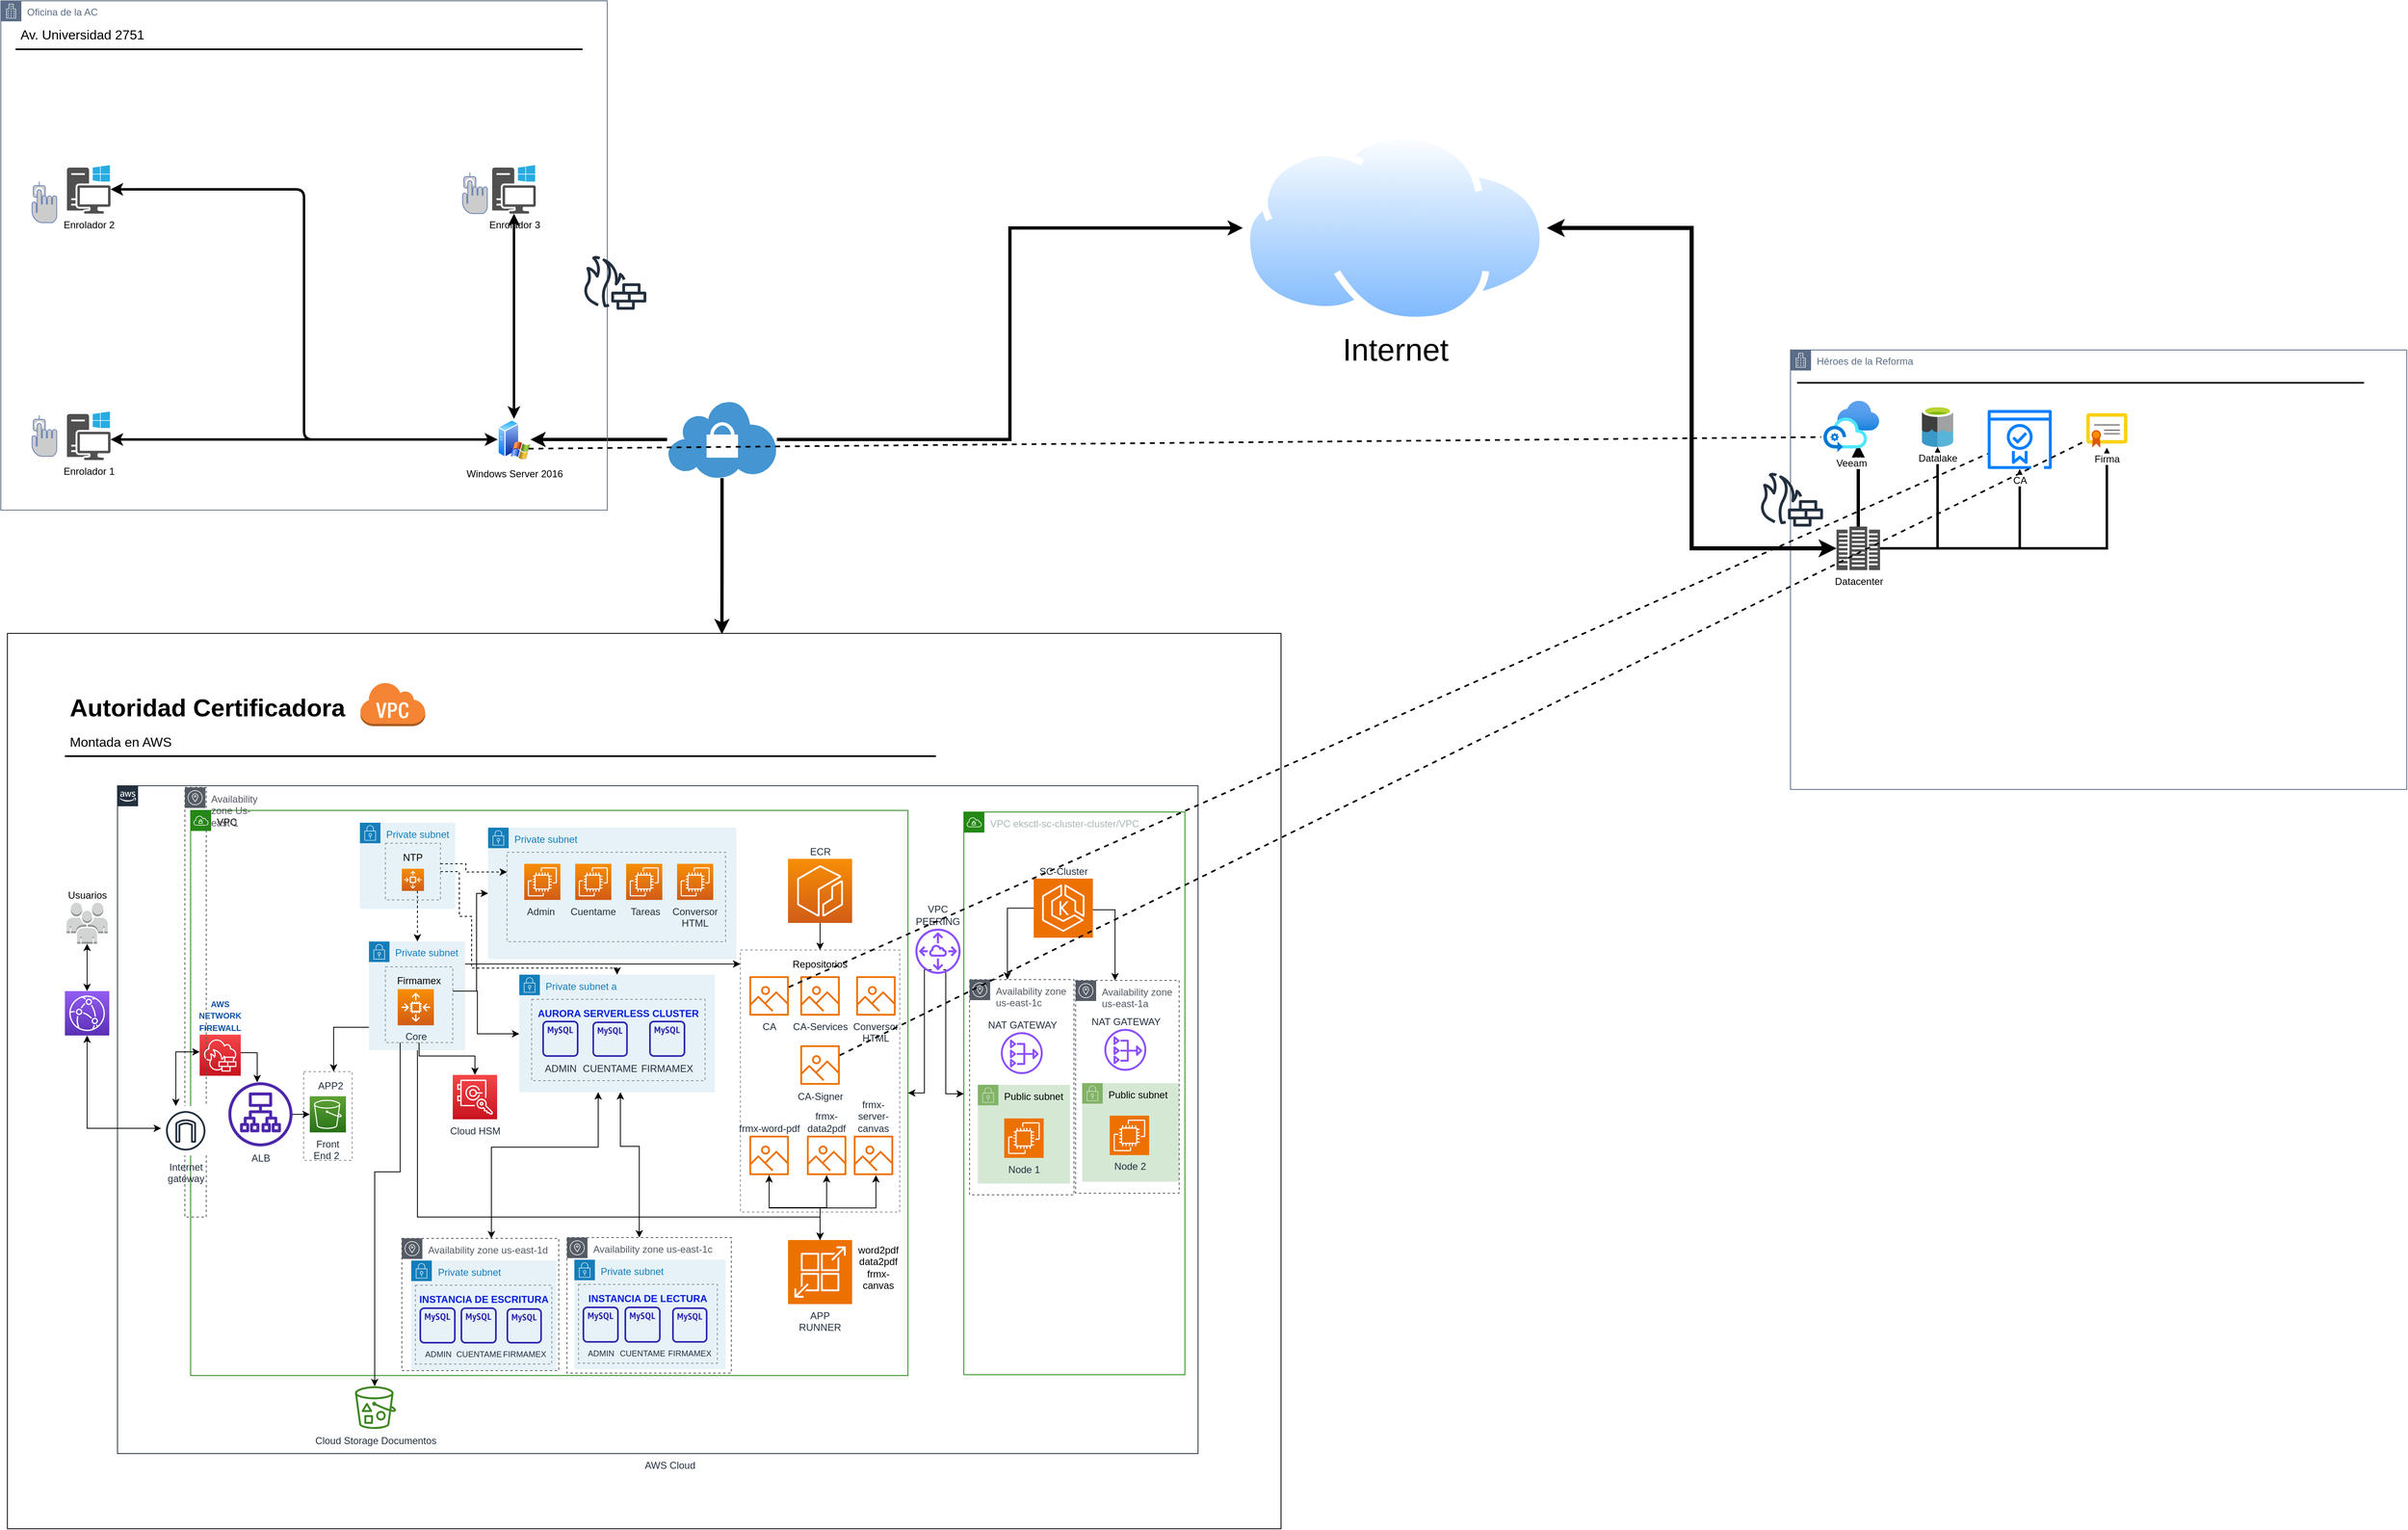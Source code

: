 <mxfile version="21.8.2" type="github">
  <diagram id="Ht1M8jgEwFfnCIfOTk4-" name="Page-1">
    <mxGraphModel dx="3486" dy="2222" grid="1" gridSize="10" guides="1" tooltips="1" connect="1" arrows="1" fold="1" page="1" pageScale="1" pageWidth="1169" pageHeight="827" math="0" shadow="0">
      <root>
        <mxCell id="0" />
        <mxCell id="1" parent="0" />
        <mxCell id="H9YFDeYuMuvCBoi9dvu5-182" value="" style="rounded=0;whiteSpace=wrap;html=1;" vertex="1" parent="1">
          <mxGeometry x="200" y="140" width="1550" height="1090" as="geometry" />
        </mxCell>
        <mxCell id="H9YFDeYuMuvCBoi9dvu5-183" value="Autoridad Certificadora" style="text;html=1;resizable=0;points=[];autosize=1;align=left;verticalAlign=top;spacingTop=-4;fontSize=30;fontStyle=1" vertex="1" parent="1">
          <mxGeometry x="274" y="209.5" width="360" height="40" as="geometry" />
        </mxCell>
        <mxCell id="H9YFDeYuMuvCBoi9dvu5-184" value="Montada en AWS" style="text;html=1;resizable=0;points=[];autosize=1;align=left;verticalAlign=top;spacingTop=-4;fontSize=16;" vertex="1" parent="1">
          <mxGeometry x="274" y="259.5" width="150" height="30" as="geometry" />
        </mxCell>
        <mxCell id="H9YFDeYuMuvCBoi9dvu5-185" value="" style="line;strokeWidth=2;html=1;fontSize=14;" vertex="1" parent="1">
          <mxGeometry x="270" y="284.5" width="1060" height="10" as="geometry" />
        </mxCell>
        <mxCell id="H9YFDeYuMuvCBoi9dvu5-186" value="AWS Cloud" style="points=[[0,0],[0.25,0],[0.5,0],[0.75,0],[1,0],[1,0.25],[1,0.5],[1,0.75],[1,1],[0.75,1],[0.5,1],[0.25,1],[0,1],[0,0.75],[0,0.5],[0,0.25]];outlineConnect=0;gradientColor=none;html=1;whiteSpace=wrap;fontSize=12;fontStyle=0;container=1;pointerEvents=0;collapsible=0;recursiveResize=0;shape=mxgraph.aws4.group;grIcon=mxgraph.aws4.group_aws_cloud_alt;strokeColor=#232F3E;fillColor=none;verticalAlign=top;align=center;spacingLeft=30;fontColor=#232F3E;dashed=0;labelPosition=center;verticalLabelPosition=bottom;" vertex="1" parent="1">
          <mxGeometry x="334" y="325.5" width="1315" height="813" as="geometry" />
        </mxCell>
        <mxCell id="H9YFDeYuMuvCBoi9dvu5-187" value="&lt;font color=&quot;#000000&quot;&gt;VPC&lt;/font&gt;" style="points=[[0,0],[0.25,0],[0.5,0],[0.75,0],[1,0],[1,0.25],[1,0.5],[1,0.75],[1,1],[0.75,1],[0.5,1],[0.25,1],[0,1],[0,0.75],[0,0.5],[0,0.25]];outlineConnect=0;gradientColor=none;html=1;whiteSpace=wrap;fontSize=12;fontStyle=0;container=1;pointerEvents=0;collapsible=0;recursiveResize=0;shape=mxgraph.aws4.group;grIcon=mxgraph.aws4.group_vpc;strokeColor=#248814;fillColor=none;verticalAlign=top;align=left;spacingLeft=30;fontColor=#AAB7B8;dashed=0;" vertex="1" parent="H9YFDeYuMuvCBoi9dvu5-186">
          <mxGeometry x="89" y="30" width="873" height="688" as="geometry" />
        </mxCell>
        <mxCell id="H9YFDeYuMuvCBoi9dvu5-188" value="Private subnet" style="points=[[0,0],[0.25,0],[0.5,0],[0.75,0],[1,0],[1,0.25],[1,0.5],[1,0.75],[1,1],[0.75,1],[0.5,1],[0.25,1],[0,1],[0,0.75],[0,0.5],[0,0.25]];outlineConnect=0;gradientColor=none;html=1;whiteSpace=wrap;fontSize=12;fontStyle=0;container=1;pointerEvents=0;collapsible=0;recursiveResize=0;shape=mxgraph.aws4.group;grIcon=mxgraph.aws4.group_security_group;grStroke=0;strokeColor=#147EBA;fillColor=#E6F2F8;verticalAlign=top;align=left;spacingLeft=30;fontColor=#147EBA;dashed=0;" vertex="1" parent="H9YFDeYuMuvCBoi9dvu5-187">
          <mxGeometry x="362" y="21" width="302" height="160" as="geometry" />
        </mxCell>
        <mxCell id="H9YFDeYuMuvCBoi9dvu5-189" value="" style="outlineConnect=0;gradientColor=none;html=1;whiteSpace=wrap;fontSize=12;fontStyle=0;strokeColor=#879196;fillColor=none;verticalAlign=top;align=center;fontColor=#879196;dashed=1;spacingTop=3;" vertex="1" parent="H9YFDeYuMuvCBoi9dvu5-188">
          <mxGeometry x="23" y="30" width="266" height="108.82" as="geometry" />
        </mxCell>
        <mxCell id="H9YFDeYuMuvCBoi9dvu5-190" value="Admin&amp;nbsp;" style="sketch=0;points=[[0,0,0],[0.25,0,0],[0.5,0,0],[0.75,0,0],[1,0,0],[0,1,0],[0.25,1,0],[0.5,1,0],[0.75,1,0],[1,1,0],[0,0.25,0],[0,0.5,0],[0,0.75,0],[1,0.25,0],[1,0.5,0],[1,0.75,0]];outlineConnect=0;fontColor=#232F3E;gradientColor=#F78E04;gradientDirection=north;fillColor=#D05C17;strokeColor=#ffffff;dashed=0;verticalLabelPosition=bottom;verticalAlign=top;align=center;html=1;fontSize=12;fontStyle=0;aspect=fixed;shape=mxgraph.aws4.resourceIcon;resIcon=mxgraph.aws4.ec2;labelPosition=center;whiteSpace=wrap;" vertex="1" parent="H9YFDeYuMuvCBoi9dvu5-188">
          <mxGeometry x="44" y="44" width="44" height="44" as="geometry" />
        </mxCell>
        <mxCell id="H9YFDeYuMuvCBoi9dvu5-191" value="&amp;nbsp;Cuentame&amp;nbsp;" style="sketch=0;points=[[0,0,0],[0.25,0,0],[0.5,0,0],[0.75,0,0],[1,0,0],[0,1,0],[0.25,1,0],[0.5,1,0],[0.75,1,0],[1,1,0],[0,0.25,0],[0,0.5,0],[0,0.75,0],[1,0.25,0],[1,0.5,0],[1,0.75,0]];outlineConnect=0;fontColor=#232F3E;gradientColor=#F78E04;gradientDirection=north;fillColor=#D05C17;strokeColor=#ffffff;dashed=0;verticalLabelPosition=bottom;verticalAlign=top;align=center;html=1;fontSize=12;fontStyle=0;aspect=fixed;shape=mxgraph.aws4.resourceIcon;resIcon=mxgraph.aws4.ec2;labelPosition=center;whiteSpace=wrap;" vertex="1" parent="H9YFDeYuMuvCBoi9dvu5-188">
          <mxGeometry x="106" y="44" width="44" height="44" as="geometry" />
        </mxCell>
        <mxCell id="H9YFDeYuMuvCBoi9dvu5-192" value="&amp;nbsp;Tareas" style="sketch=0;points=[[0,0,0],[0.25,0,0],[0.5,0,0],[0.75,0,0],[1,0,0],[0,1,0],[0.25,1,0],[0.5,1,0],[0.75,1,0],[1,1,0],[0,0.25,0],[0,0.5,0],[0,0.75,0],[1,0.25,0],[1,0.5,0],[1,0.75,0]];outlineConnect=0;fontColor=#232F3E;gradientColor=#F78E04;gradientDirection=north;fillColor=#D05C17;strokeColor=#ffffff;dashed=0;verticalLabelPosition=bottom;verticalAlign=top;align=center;html=1;fontSize=12;fontStyle=0;aspect=fixed;shape=mxgraph.aws4.resourceIcon;resIcon=mxgraph.aws4.ec2;labelPosition=center;whiteSpace=wrap;" vertex="1" parent="H9YFDeYuMuvCBoi9dvu5-188">
          <mxGeometry x="168" y="44" width="44" height="44" as="geometry" />
        </mxCell>
        <mxCell id="H9YFDeYuMuvCBoi9dvu5-193" value="Conversor HTML" style="sketch=0;points=[[0,0,0],[0.25,0,0],[0.5,0,0],[0.75,0,0],[1,0,0],[0,1,0],[0.25,1,0],[0.5,1,0],[0.75,1,0],[1,1,0],[0,0.25,0],[0,0.5,0],[0,0.75,0],[1,0.25,0],[1,0.5,0],[1,0.75,0]];outlineConnect=0;fontColor=#232F3E;gradientColor=#F78E04;gradientDirection=north;fillColor=#D05C17;strokeColor=#ffffff;dashed=0;verticalLabelPosition=bottom;verticalAlign=top;align=center;html=1;fontSize=12;fontStyle=0;aspect=fixed;shape=mxgraph.aws4.resourceIcon;resIcon=mxgraph.aws4.ec2;labelPosition=center;whiteSpace=wrap;" vertex="1" parent="H9YFDeYuMuvCBoi9dvu5-188">
          <mxGeometry x="230" y="44" width="44" height="44" as="geometry" />
        </mxCell>
        <mxCell id="H9YFDeYuMuvCBoi9dvu5-194" value="&lt;font color=&quot;#000000&quot;&gt;Repositorios&lt;/font&gt;" style="outlineConnect=0;gradientColor=none;html=1;whiteSpace=wrap;fontSize=12;fontStyle=0;strokeColor=#879196;fillColor=none;verticalAlign=top;align=center;fontColor=#879196;dashed=1;spacingTop=3;" vertex="1" parent="H9YFDeYuMuvCBoi9dvu5-187">
          <mxGeometry x="669" y="170" width="194" height="319" as="geometry" />
        </mxCell>
        <mxCell id="H9YFDeYuMuvCBoi9dvu5-195" value="" style="edgeStyle=orthogonalEdgeStyle;rounded=0;hachureGap=4;orthogonalLoop=1;jettySize=auto;html=1;fontFamily=Architects Daughter;fontSource=https%3A%2F%2Ffonts.googleapis.com%2Fcss%3Ffamily%3DArchitects%2BDaughter;fontSize=16;" edge="1" parent="H9YFDeYuMuvCBoi9dvu5-187" source="H9YFDeYuMuvCBoi9dvu5-198" target="H9YFDeYuMuvCBoi9dvu5-247">
          <mxGeometry relative="1" as="geometry">
            <mxPoint x="276" y="281" as="sourcePoint" />
            <mxPoint x="275.5" y="408.16" as="targetPoint" />
            <Array as="points">
              <mxPoint x="276" y="495" />
              <mxPoint x="766" y="495" />
            </Array>
          </mxGeometry>
        </mxCell>
        <mxCell id="H9YFDeYuMuvCBoi9dvu5-196" value="Private subnet" style="points=[[0,0],[0.25,0],[0.5,0],[0.75,0],[1,0],[1,0.25],[1,0.5],[1,0.75],[1,1],[0.75,1],[0.5,1],[0.25,1],[0,1],[0,0.75],[0,0.5],[0,0.25]];outlineConnect=0;gradientColor=none;html=1;whiteSpace=wrap;fontSize=12;fontStyle=0;container=1;pointerEvents=0;collapsible=0;recursiveResize=0;shape=mxgraph.aws4.group;grIcon=mxgraph.aws4.group_security_group;grStroke=0;strokeColor=#147EBA;fillColor=#E6F2F8;verticalAlign=top;align=left;spacingLeft=30;fontColor=#147EBA;dashed=0;" vertex="1" parent="H9YFDeYuMuvCBoi9dvu5-187">
          <mxGeometry x="217" y="159.68" width="117" height="132.32" as="geometry" />
        </mxCell>
        <mxCell id="H9YFDeYuMuvCBoi9dvu5-197" value="&lt;font color=&quot;#000000&quot;&gt;Firmamex&lt;/font&gt;" style="outlineConnect=0;gradientColor=none;html=1;whiteSpace=wrap;fontSize=12;fontStyle=0;strokeColor=#879196;fillColor=none;verticalAlign=top;align=center;fontColor=#879196;dashed=1;spacingTop=3;" vertex="1" parent="H9YFDeYuMuvCBoi9dvu5-196">
          <mxGeometry x="20" y="30.81" width="82" height="92.19" as="geometry" />
        </mxCell>
        <mxCell id="H9YFDeYuMuvCBoi9dvu5-198" value="Core" style="sketch=0;points=[[0,0,0],[0.25,0,0],[0.5,0,0],[0.75,0,0],[1,0,0],[0,1,0],[0.25,1,0],[0.5,1,0],[0.75,1,0],[1,1,0],[0,0.25,0],[0,0.5,0],[0,0.75,0],[1,0.25,0],[1,0.5,0],[1,0.75,0]];outlineConnect=0;fontColor=#232F3E;gradientColor=#F78E04;gradientDirection=north;fillColor=#D05C17;strokeColor=#ffffff;dashed=0;verticalLabelPosition=bottom;verticalAlign=top;align=center;html=1;fontSize=12;fontStyle=0;aspect=fixed;shape=mxgraph.aws4.resourceIcon;resIcon=mxgraph.aws4.auto_scaling2;hachureGap=4;jiggle=2;curveFitting=1;fontFamily=Helvetica;" vertex="1" parent="H9YFDeYuMuvCBoi9dvu5-196">
          <mxGeometry x="35" y="58.0" width="44" height="44" as="geometry" />
        </mxCell>
        <mxCell id="H9YFDeYuMuvCBoi9dvu5-199" value="" style="edgeStyle=orthogonalEdgeStyle;rounded=0;orthogonalLoop=1;jettySize=auto;html=1;startArrow=classic;startFill=1;endArrow=none;endFill=0;" edge="1" parent="H9YFDeYuMuvCBoi9dvu5-187" source="H9YFDeYuMuvCBoi9dvu5-194" target="H9YFDeYuMuvCBoi9dvu5-196">
          <mxGeometry relative="1" as="geometry">
            <mxPoint x="150" y="326" as="sourcePoint" />
            <mxPoint x="256" y="382" as="targetPoint" />
            <Array as="points">
              <mxPoint x="429" y="187" />
              <mxPoint x="429" y="187" />
            </Array>
          </mxGeometry>
        </mxCell>
        <mxCell id="H9YFDeYuMuvCBoi9dvu5-200" value="" style="edgeStyle=orthogonalEdgeStyle;rounded=0;orthogonalLoop=1;jettySize=auto;html=1;" edge="1" parent="H9YFDeYuMuvCBoi9dvu5-187" source="H9YFDeYuMuvCBoi9dvu5-197" target="H9YFDeYuMuvCBoi9dvu5-201">
          <mxGeometry relative="1" as="geometry">
            <Array as="points">
              <mxPoint x="278" y="299" />
              <mxPoint x="346" y="299" />
            </Array>
          </mxGeometry>
        </mxCell>
        <mxCell id="H9YFDeYuMuvCBoi9dvu5-201" value="Cloud HSM" style="sketch=0;points=[[0,0,0],[0.25,0,0],[0.5,0,0],[0.75,0,0],[1,0,0],[0,1,0],[0.25,1,0],[0.5,1,0],[0.75,1,0],[1,1,0],[0,0.25,0],[0,0.5,0],[0,0.75,0],[1,0.25,0],[1,0.5,0],[1,0.75,0]];outlineConnect=0;fontColor=#232F3E;gradientColor=#F54749;gradientDirection=north;fillColor=#C7131F;strokeColor=#ffffff;dashed=0;verticalLabelPosition=bottom;verticalAlign=top;align=center;html=1;fontSize=12;fontStyle=0;aspect=fixed;shape=mxgraph.aws4.resourceIcon;resIcon=mxgraph.aws4.cloudhsm;labelPosition=center;" vertex="1" parent="H9YFDeYuMuvCBoi9dvu5-187">
          <mxGeometry x="319" y="322" width="54" height="54" as="geometry" />
        </mxCell>
        <mxCell id="H9YFDeYuMuvCBoi9dvu5-202" value="Private subnet a" style="points=[[0,0],[0.25,0],[0.5,0],[0.75,0],[1,0],[1,0.25],[1,0.5],[1,0.75],[1,1],[0.75,1],[0.5,1],[0.25,1],[0,1],[0,0.75],[0,0.5],[0,0.25]];outlineConnect=0;gradientColor=none;html=1;whiteSpace=wrap;fontSize=12;fontStyle=0;container=1;pointerEvents=0;collapsible=0;recursiveResize=0;shape=mxgraph.aws4.group;grIcon=mxgraph.aws4.group_security_group;grStroke=0;strokeColor=#147EBA;fillColor=#E6F2F8;verticalAlign=top;align=left;spacingLeft=30;fontColor=#147EBA;dashed=0;" vertex="1" parent="H9YFDeYuMuvCBoi9dvu5-187">
          <mxGeometry x="400" y="200" width="238" height="143" as="geometry" />
        </mxCell>
        <mxCell id="H9YFDeYuMuvCBoi9dvu5-203" value="&lt;font color=&quot;#071fda&quot;&gt;&lt;b&gt;AURORA SERVERLESS CLUSTER&lt;/b&gt;&lt;/font&gt;" style="outlineConnect=0;gradientColor=none;html=1;whiteSpace=wrap;fontSize=12;fontStyle=0;strokeColor=#879196;fillColor=none;verticalAlign=top;align=center;fontColor=#879196;dashed=1;spacingTop=3;" vertex="1" parent="H9YFDeYuMuvCBoi9dvu5-202">
          <mxGeometry x="15" y="30" width="211" height="99" as="geometry" />
        </mxCell>
        <mxCell id="H9YFDeYuMuvCBoi9dvu5-204" value="ADMIN" style="sketch=0;outlineConnect=0;fontColor=#232F3E;gradientColor=none;fillColor=#2E27AD;strokeColor=none;dashed=0;verticalLabelPosition=bottom;verticalAlign=top;align=center;html=1;fontSize=12;fontStyle=0;aspect=fixed;pointerEvents=1;shape=mxgraph.aws4.rds_mysql_instance_alt;hachureGap=4;jiggle=2;curveFitting=1;fontFamily=Helvetica;" vertex="1" parent="H9YFDeYuMuvCBoi9dvu5-202">
          <mxGeometry x="28" y="56" width="44" height="44" as="geometry" />
        </mxCell>
        <mxCell id="H9YFDeYuMuvCBoi9dvu5-205" value="CUENTAME" style="sketch=0;outlineConnect=0;fontColor=#232F3E;gradientColor=none;fillColor=#2E27AD;strokeColor=none;dashed=0;verticalLabelPosition=bottom;verticalAlign=top;align=center;html=1;fontSize=12;fontStyle=0;aspect=fixed;pointerEvents=1;shape=mxgraph.aws4.rds_mysql_instance_alt;hachureGap=4;jiggle=2;curveFitting=1;fontFamily=Helvetica;whiteSpace=wrap;" vertex="1" parent="H9YFDeYuMuvCBoi9dvu5-202">
          <mxGeometry x="89" y="57" width="43" height="43" as="geometry" />
        </mxCell>
        <mxCell id="H9YFDeYuMuvCBoi9dvu5-206" value="FIRMAMEX" style="sketch=0;outlineConnect=0;fontColor=#232F3E;gradientColor=none;fillColor=#2E27AD;strokeColor=none;dashed=0;verticalLabelPosition=bottom;verticalAlign=top;align=center;html=1;fontSize=12;fontStyle=0;aspect=fixed;pointerEvents=1;shape=mxgraph.aws4.rds_mysql_instance_alt;hachureGap=4;jiggle=2;curveFitting=1;fontFamily=Helvetica;whiteSpace=wrap;" vertex="1" parent="H9YFDeYuMuvCBoi9dvu5-202">
          <mxGeometry x="158" y="56" width="44" height="44" as="geometry" />
        </mxCell>
        <mxCell id="H9YFDeYuMuvCBoi9dvu5-207" value="Private subnet&amp;nbsp;" style="points=[[0,0],[0.25,0],[0.5,0],[0.75,0],[1,0],[1,0.25],[1,0.5],[1,0.75],[1,1],[0.75,1],[0.5,1],[0.25,1],[0,1],[0,0.75],[0,0.5],[0,0.25]];outlineConnect=0;gradientColor=none;html=1;whiteSpace=wrap;fontSize=12;fontStyle=0;container=1;pointerEvents=0;collapsible=0;recursiveResize=0;shape=mxgraph.aws4.group;grIcon=mxgraph.aws4.group_security_group;grStroke=0;strokeColor=#147EBA;fillColor=#E6F2F8;verticalAlign=top;align=left;spacingLeft=30;fontColor=#147EBA;dashed=0;" vertex="1" parent="H9YFDeYuMuvCBoi9dvu5-187">
          <mxGeometry x="268.5" y="548" width="176.5" height="133.37" as="geometry" />
        </mxCell>
        <mxCell id="H9YFDeYuMuvCBoi9dvu5-208" value="&lt;font color=&quot;#071fda&quot;&gt;&lt;b&gt;INSTANCIA DE ESCRITURA&lt;/b&gt;&lt;/font&gt;" style="outlineConnect=0;gradientColor=none;html=1;whiteSpace=wrap;fontSize=12;fontStyle=0;strokeColor=#879196;fillColor=none;verticalAlign=top;align=center;fontColor=#879196;dashed=1;spacingTop=3;" vertex="1" parent="H9YFDeYuMuvCBoi9dvu5-207">
          <mxGeometry x="5" y="30" width="166" height="96" as="geometry" />
        </mxCell>
        <mxCell id="H9YFDeYuMuvCBoi9dvu5-209" value="ADMIN" style="sketch=0;outlineConnect=0;fontColor=#232F3E;gradientColor=none;fillColor=#2E27AD;strokeColor=none;dashed=0;verticalLabelPosition=bottom;verticalAlign=top;align=center;html=1;fontSize=10;fontStyle=0;aspect=fixed;pointerEvents=1;shape=mxgraph.aws4.rds_mysql_instance_alt;hachureGap=4;jiggle=2;curveFitting=1;fontFamily=Helvetica;" vertex="1" parent="H9YFDeYuMuvCBoi9dvu5-207">
          <mxGeometry x="10" y="57" width="44" height="44" as="geometry" />
        </mxCell>
        <mxCell id="H9YFDeYuMuvCBoi9dvu5-210" value="CUENTAME" style="sketch=0;outlineConnect=0;fontColor=#232F3E;gradientColor=none;fillColor=#2E27AD;strokeColor=none;dashed=0;verticalLabelPosition=bottom;verticalAlign=top;align=center;html=1;fontSize=10;fontStyle=0;aspect=fixed;pointerEvents=1;shape=mxgraph.aws4.rds_mysql_instance_alt;hachureGap=4;jiggle=2;curveFitting=1;fontFamily=Helvetica;whiteSpace=wrap;" vertex="1" parent="H9YFDeYuMuvCBoi9dvu5-207">
          <mxGeometry x="60" y="57" width="44" height="44" as="geometry" />
        </mxCell>
        <mxCell id="H9YFDeYuMuvCBoi9dvu5-211" value="FIRMAMEX" style="sketch=0;outlineConnect=0;fontColor=#232F3E;gradientColor=none;fillColor=#2E27AD;strokeColor=none;dashed=0;verticalLabelPosition=bottom;verticalAlign=top;align=center;html=1;fontSize=10;fontStyle=0;aspect=fixed;pointerEvents=1;shape=mxgraph.aws4.rds_mysql_instance_alt;hachureGap=4;jiggle=2;curveFitting=1;fontFamily=Helvetica;whiteSpace=wrap;" vertex="1" parent="H9YFDeYuMuvCBoi9dvu5-207">
          <mxGeometry x="116" y="58" width="43" height="43" as="geometry" />
        </mxCell>
        <mxCell id="H9YFDeYuMuvCBoi9dvu5-212" value="" style="edgeStyle=orthogonalEdgeStyle;rounded=0;orthogonalLoop=1;jettySize=auto;html=1;startArrow=classic;startFill=1;" edge="1" parent="H9YFDeYuMuvCBoi9dvu5-187" source="H9YFDeYuMuvCBoi9dvu5-213" target="H9YFDeYuMuvCBoi9dvu5-202">
          <mxGeometry relative="1" as="geometry">
            <mxPoint x="611" y="206" as="sourcePoint" />
            <mxPoint x="610" y="223" as="targetPoint" />
            <Array as="points">
              <mxPoint x="366" y="410" />
              <mxPoint x="496" y="410" />
            </Array>
          </mxGeometry>
        </mxCell>
        <mxCell id="H9YFDeYuMuvCBoi9dvu5-213" value="Availability zone us-east-1d" style="sketch=0;outlineConnect=0;gradientColor=none;html=1;whiteSpace=wrap;fontSize=12;fontStyle=0;shape=mxgraph.aws4.group;grIcon=mxgraph.aws4.group_availability_zone;strokeColor=#545B64;fillColor=none;verticalAlign=top;align=left;spacingLeft=30;fontColor=#545B64;dashed=1;hachureGap=4;jiggle=2;curveFitting=1;fontFamily=Helvetica;" vertex="1" parent="H9YFDeYuMuvCBoi9dvu5-187">
          <mxGeometry x="257" y="521" width="191" height="161" as="geometry" />
        </mxCell>
        <mxCell id="H9YFDeYuMuvCBoi9dvu5-214" value="Availability zone us-east-1c" style="sketch=0;outlineConnect=0;gradientColor=none;html=1;whiteSpace=wrap;fontSize=12;fontStyle=0;shape=mxgraph.aws4.group;grIcon=mxgraph.aws4.group_availability_zone;strokeColor=#545B64;fillColor=none;verticalAlign=top;align=left;spacingLeft=30;fontColor=#545B64;dashed=1;hachureGap=4;jiggle=2;curveFitting=1;fontFamily=Helvetica;" vertex="1" parent="H9YFDeYuMuvCBoi9dvu5-187">
          <mxGeometry x="458" y="520" width="200" height="165" as="geometry" />
        </mxCell>
        <mxCell id="H9YFDeYuMuvCBoi9dvu5-215" value="Private subnet&amp;nbsp;" style="points=[[0,0],[0.25,0],[0.5,0],[0.75,0],[1,0],[1,0.25],[1,0.5],[1,0.75],[1,1],[0.75,1],[0.5,1],[0.25,1],[0,1],[0,0.75],[0,0.5],[0,0.25]];outlineConnect=0;gradientColor=none;html=1;whiteSpace=wrap;fontSize=12;fontStyle=0;container=1;pointerEvents=0;collapsible=0;recursiveResize=0;shape=mxgraph.aws4.group;grIcon=mxgraph.aws4.group_security_group;grStroke=0;strokeColor=#147EBA;fillColor=#E6F2F8;verticalAlign=top;align=left;spacingLeft=30;fontColor=#147EBA;dashed=0;" vertex="1" parent="H9YFDeYuMuvCBoi9dvu5-187">
          <mxGeometry x="467" y="547" width="184" height="133.37" as="geometry" />
        </mxCell>
        <mxCell id="H9YFDeYuMuvCBoi9dvu5-216" value="&lt;font color=&quot;#071fda&quot;&gt;&lt;b&gt;INSTANCIA DE LECTURA&lt;/b&gt;&lt;/font&gt;" style="outlineConnect=0;gradientColor=none;html=1;whiteSpace=wrap;fontSize=12;fontStyle=0;strokeColor=#879196;fillColor=none;verticalAlign=top;align=center;fontColor=#879196;dashed=1;spacingTop=3;" vertex="1" parent="H9YFDeYuMuvCBoi9dvu5-215">
          <mxGeometry x="5" y="30" width="169" height="96" as="geometry" />
        </mxCell>
        <mxCell id="H9YFDeYuMuvCBoi9dvu5-217" value="ADMIN" style="sketch=0;outlineConnect=0;fontColor=#232F3E;gradientColor=none;fillColor=#2E27AD;strokeColor=none;dashed=0;verticalLabelPosition=bottom;verticalAlign=top;align=center;html=1;fontSize=10;fontStyle=0;aspect=fixed;pointerEvents=1;shape=mxgraph.aws4.rds_mysql_instance_alt;hachureGap=4;jiggle=2;curveFitting=1;fontFamily=Helvetica;" vertex="1" parent="H9YFDeYuMuvCBoi9dvu5-215">
          <mxGeometry x="10" y="57" width="44" height="44" as="geometry" />
        </mxCell>
        <mxCell id="H9YFDeYuMuvCBoi9dvu5-218" value="CUENTAME" style="sketch=0;outlineConnect=0;fontColor=#232F3E;gradientColor=none;fillColor=#2E27AD;strokeColor=none;dashed=0;verticalLabelPosition=bottom;verticalAlign=top;align=center;html=1;fontSize=10;fontStyle=0;aspect=fixed;pointerEvents=1;shape=mxgraph.aws4.rds_mysql_instance_alt;hachureGap=4;jiggle=2;curveFitting=1;fontFamily=Helvetica;whiteSpace=wrap;" vertex="1" parent="H9YFDeYuMuvCBoi9dvu5-215">
          <mxGeometry x="61" y="57" width="44" height="44" as="geometry" />
        </mxCell>
        <mxCell id="H9YFDeYuMuvCBoi9dvu5-219" value="FIRMAMEX" style="sketch=0;outlineConnect=0;fontColor=#232F3E;gradientColor=none;fillColor=#2E27AD;strokeColor=none;dashed=0;verticalLabelPosition=bottom;verticalAlign=top;align=center;html=1;fontSize=10;fontStyle=0;aspect=fixed;pointerEvents=1;shape=mxgraph.aws4.rds_mysql_instance_alt;hachureGap=4;jiggle=2;curveFitting=1;fontFamily=Helvetica;whiteSpace=wrap;" vertex="1" parent="H9YFDeYuMuvCBoi9dvu5-215">
          <mxGeometry x="119" y="58" width="43" height="43" as="geometry" />
        </mxCell>
        <mxCell id="H9YFDeYuMuvCBoi9dvu5-220" value="" style="edgeStyle=orthogonalEdgeStyle;rounded=0;orthogonalLoop=1;jettySize=auto;html=1;startArrow=classic;startFill=1;" edge="1" parent="H9YFDeYuMuvCBoi9dvu5-187" source="H9YFDeYuMuvCBoi9dvu5-214" target="H9YFDeYuMuvCBoi9dvu5-202">
          <mxGeometry relative="1" as="geometry">
            <mxPoint x="309" y="473" as="sourcePoint" />
            <mxPoint x="455" y="353" as="targetPoint" />
            <Array as="points">
              <mxPoint x="546" y="409" />
              <mxPoint x="523" y="409" />
            </Array>
          </mxGeometry>
        </mxCell>
        <mxCell id="H9YFDeYuMuvCBoi9dvu5-221" value="" style="edgeStyle=orthogonalEdgeStyle;rounded=0;orthogonalLoop=1;jettySize=auto;html=1;" edge="1" parent="H9YFDeYuMuvCBoi9dvu5-187" source="H9YFDeYuMuvCBoi9dvu5-197" target="H9YFDeYuMuvCBoi9dvu5-188">
          <mxGeometry relative="1" as="geometry">
            <mxPoint x="280" y="288" as="sourcePoint" />
            <mxPoint x="480.001" y="320" as="targetPoint" />
            <Array as="points">
              <mxPoint x="348" y="220" />
              <mxPoint x="348" y="101" />
            </Array>
          </mxGeometry>
        </mxCell>
        <mxCell id="H9YFDeYuMuvCBoi9dvu5-222" value="" style="edgeStyle=orthogonalEdgeStyle;rounded=0;orthogonalLoop=1;jettySize=auto;html=1;" edge="1" parent="H9YFDeYuMuvCBoi9dvu5-187" source="H9YFDeYuMuvCBoi9dvu5-197" target="H9YFDeYuMuvCBoi9dvu5-202">
          <mxGeometry relative="1" as="geometry">
            <mxPoint x="305" y="297" as="sourcePoint" />
            <mxPoint x="339" y="111" as="targetPoint" />
            <Array as="points">
              <mxPoint x="349" y="220" />
              <mxPoint x="349" y="272" />
            </Array>
          </mxGeometry>
        </mxCell>
        <mxCell id="H9YFDeYuMuvCBoi9dvu5-223" value="&lt;div style=&quot;&quot;&gt;&lt;span style=&quot;background-color: initial;&quot;&gt;&amp;nbsp; APP2&lt;/span&gt;&lt;/div&gt;" style="outlineConnect=0;gradientColor=none;html=1;whiteSpace=wrap;fontSize=12;fontStyle=0;strokeColor=#879196;fillColor=none;verticalAlign=top;align=center;fontColor=#232f3e;dashed=1;spacingTop=3;" vertex="1" parent="H9YFDeYuMuvCBoi9dvu5-187">
          <mxGeometry x="137.5" y="318" width="59" height="108" as="geometry" />
        </mxCell>
        <mxCell id="H9YFDeYuMuvCBoi9dvu5-224" value="Front End 2&amp;nbsp;" style="sketch=0;points=[[0,0,0],[0.25,0,0],[0.5,0,0],[0.75,0,0],[1,0,0],[0,1,0],[0.25,1,0],[0.5,1,0],[0.75,1,0],[1,1,0],[0,0.25,0],[0,0.5,0],[0,0.75,0],[1,0.25,0],[1,0.5,0],[1,0.75,0]];outlineConnect=0;fontColor=#232F3E;gradientColor=#60A337;gradientDirection=north;fillColor=#277116;strokeColor=#ffffff;dashed=0;verticalLabelPosition=bottom;verticalAlign=top;align=center;html=1;fontSize=12;fontStyle=0;aspect=fixed;shape=mxgraph.aws4.resourceIcon;resIcon=mxgraph.aws4.s3;hachureGap=4;jiggle=2;curveFitting=1;fontFamily=Helvetica;whiteSpace=wrap;" vertex="1" parent="H9YFDeYuMuvCBoi9dvu5-187">
          <mxGeometry x="145" y="348" width="44" height="44" as="geometry" />
        </mxCell>
        <mxCell id="H9YFDeYuMuvCBoi9dvu5-225" value="" style="edgeStyle=orthogonalEdgeStyle;rounded=0;orthogonalLoop=1;jettySize=auto;html=1;" edge="1" parent="H9YFDeYuMuvCBoi9dvu5-187" source="H9YFDeYuMuvCBoi9dvu5-226" target="H9YFDeYuMuvCBoi9dvu5-224">
          <mxGeometry relative="1" as="geometry">
            <mxPoint x="156.24" y="145.8" as="sourcePoint" />
            <mxPoint x="175" y="72" as="targetPoint" />
          </mxGeometry>
        </mxCell>
        <mxCell id="H9YFDeYuMuvCBoi9dvu5-226" value="ALB" style="sketch=0;outlineConnect=0;fontColor=#232F3E;gradientColor=none;fillColor=#4D27AA;strokeColor=none;dashed=0;verticalLabelPosition=bottom;verticalAlign=top;align=center;html=1;fontSize=12;fontStyle=0;aspect=fixed;pointerEvents=1;shape=mxgraph.aws4.application_load_balancer;hachureGap=4;jiggle=2;curveFitting=1;fontFamily=Helvetica;" vertex="1" parent="H9YFDeYuMuvCBoi9dvu5-187">
          <mxGeometry x="46" y="331" width="78" height="78" as="geometry" />
        </mxCell>
        <mxCell id="H9YFDeYuMuvCBoi9dvu5-227" value="Private subnet" style="points=[[0,0],[0.25,0],[0.5,0],[0.75,0],[1,0],[1,0.25],[1,0.5],[1,0.75],[1,1],[0.75,1],[0.5,1],[0.25,1],[0,1],[0,0.75],[0,0.5],[0,0.25]];outlineConnect=0;gradientColor=none;html=1;whiteSpace=wrap;fontSize=12;fontStyle=0;container=1;pointerEvents=0;collapsible=0;recursiveResize=0;shape=mxgraph.aws4.group;grIcon=mxgraph.aws4.group_security_group;grStroke=0;strokeColor=#147EBA;fillColor=#E6F2F8;verticalAlign=top;align=left;spacingLeft=30;fontColor=#147EBA;dashed=0;" vertex="1" parent="H9YFDeYuMuvCBoi9dvu5-187">
          <mxGeometry x="206" y="15" width="116" height="105" as="geometry" />
        </mxCell>
        <mxCell id="H9YFDeYuMuvCBoi9dvu5-228" value="&lt;font color=&quot;#000000&quot;&gt;NTP&lt;/font&gt;" style="outlineConnect=0;gradientColor=none;html=1;whiteSpace=wrap;fontSize=12;fontStyle=0;strokeColor=#879196;fillColor=none;verticalAlign=top;align=center;fontColor=#879196;dashed=1;spacingTop=3;" vertex="1" parent="H9YFDeYuMuvCBoi9dvu5-227">
          <mxGeometry x="31" y="25" width="67" height="69" as="geometry" />
        </mxCell>
        <mxCell id="H9YFDeYuMuvCBoi9dvu5-229" value="" style="sketch=0;points=[[0,0,0],[0.25,0,0],[0.5,0,0],[0.75,0,0],[1,0,0],[0,1,0],[0.25,1,0],[0.5,1,0],[0.75,1,0],[1,1,0],[0,0.25,0],[0,0.5,0],[0,0.75,0],[1,0.25,0],[1,0.5,0],[1,0.75,0]];outlineConnect=0;fontColor=#232F3E;gradientColor=#F78E04;gradientDirection=north;fillColor=#D05C17;strokeColor=#ffffff;dashed=0;verticalLabelPosition=bottom;verticalAlign=top;align=center;html=1;fontSize=12;fontStyle=0;aspect=fixed;shape=mxgraph.aws4.resourceIcon;resIcon=mxgraph.aws4.auto_scaling2;hachureGap=4;jiggle=2;curveFitting=1;fontFamily=Helvetica;" vertex="1" parent="H9YFDeYuMuvCBoi9dvu5-227">
          <mxGeometry x="51" y="56" width="27" height="27" as="geometry" />
        </mxCell>
        <mxCell id="H9YFDeYuMuvCBoi9dvu5-230" value="" style="edgeStyle=orthogonalEdgeStyle;rounded=0;hachureGap=4;orthogonalLoop=1;jettySize=auto;html=1;fontFamily=Architects Daughter;fontSource=https%3A%2F%2Ffonts.googleapis.com%2Fcss%3Ffamily%3DArchitects%2BDaughter;fontSize=16;dashed=1;startArrow=none;startFill=0;endArrow=classic;endFill=1;" edge="1" parent="H9YFDeYuMuvCBoi9dvu5-187" source="H9YFDeYuMuvCBoi9dvu5-228" target="H9YFDeYuMuvCBoi9dvu5-189">
          <mxGeometry relative="1" as="geometry">
            <Array as="points">
              <mxPoint x="335" y="65" />
              <mxPoint x="335" y="75" />
            </Array>
          </mxGeometry>
        </mxCell>
        <mxCell id="H9YFDeYuMuvCBoi9dvu5-231" value="" style="edgeStyle=orthogonalEdgeStyle;rounded=0;hachureGap=4;orthogonalLoop=1;jettySize=auto;html=1;fontFamily=Architects Daughter;fontSource=https%3A%2F%2Ffonts.googleapis.com%2Fcss%3Ffamily%3DArchitects%2BDaughter;fontSize=16;dashed=1;" edge="1" parent="H9YFDeYuMuvCBoi9dvu5-187" source="H9YFDeYuMuvCBoi9dvu5-228" target="H9YFDeYuMuvCBoi9dvu5-202">
          <mxGeometry relative="1" as="geometry">
            <Array as="points">
              <mxPoint x="327" y="75" />
              <mxPoint x="327" y="129" />
              <mxPoint x="342" y="129" />
              <mxPoint x="342" y="192" />
              <mxPoint x="519" y="192" />
            </Array>
          </mxGeometry>
        </mxCell>
        <mxCell id="H9YFDeYuMuvCBoi9dvu5-232" value="" style="edgeStyle=orthogonalEdgeStyle;rounded=0;hachureGap=4;orthogonalLoop=1;jettySize=auto;html=1;fontFamily=Architects Daughter;fontSource=https%3A%2F%2Ffonts.googleapis.com%2Fcss%3Ffamily%3DArchitects%2BDaughter;fontSize=16;dashed=1;" edge="1" parent="H9YFDeYuMuvCBoi9dvu5-187" source="H9YFDeYuMuvCBoi9dvu5-229" target="H9YFDeYuMuvCBoi9dvu5-196">
          <mxGeometry relative="1" as="geometry">
            <Array as="points">
              <mxPoint x="276" y="124" />
              <mxPoint x="276" y="124" />
            </Array>
          </mxGeometry>
        </mxCell>
        <mxCell id="H9YFDeYuMuvCBoi9dvu5-233" value="" style="edgeStyle=orthogonalEdgeStyle;rounded=0;hachureGap=4;orthogonalLoop=1;jettySize=auto;html=1;fontFamily=Architects Daughter;fontSource=https%3A%2F%2Ffonts.googleapis.com%2Fcss%3Ffamily%3DArchitects%2BDaughter;fontSize=16;" edge="1" parent="H9YFDeYuMuvCBoi9dvu5-187" source="H9YFDeYuMuvCBoi9dvu5-234" target="H9YFDeYuMuvCBoi9dvu5-194">
          <mxGeometry relative="1" as="geometry" />
        </mxCell>
        <mxCell id="H9YFDeYuMuvCBoi9dvu5-234" value="ECR" style="sketch=0;points=[[0,0,0],[0.25,0,0],[0.5,0,0],[0.75,0,0],[1,0,0],[0,1,0],[0.25,1,0],[0.5,1,0],[0.75,1,0],[1,1,0],[0,0.25,0],[0,0.5,0],[0,0.75,0],[1,0.25,0],[1,0.5,0],[1,0.75,0]];outlineConnect=0;fontColor=#232F3E;gradientColor=#F78E04;gradientDirection=north;fillColor=#D05C17;strokeColor=#ffffff;dashed=0;verticalLabelPosition=top;verticalAlign=bottom;align=center;html=1;fontSize=12;fontStyle=0;aspect=fixed;shape=mxgraph.aws4.resourceIcon;resIcon=mxgraph.aws4.ecr;hachureGap=4;jiggle=2;curveFitting=1;fontFamily=Helvetica;labelPosition=center;" vertex="1" parent="H9YFDeYuMuvCBoi9dvu5-187">
          <mxGeometry x="727" y="59" width="78" height="78" as="geometry" />
        </mxCell>
        <mxCell id="H9YFDeYuMuvCBoi9dvu5-235" style="edgeStyle=orthogonalEdgeStyle;rounded=0;hachureGap=4;orthogonalLoop=1;jettySize=auto;html=1;fontFamily=Architects Daughter;fontSource=https%3A%2F%2Ffonts.googleapis.com%2Fcss%3Ffamily%3DArchitects%2BDaughter;fontSize=16;startArrow=classic;startFill=1;endArrow=none;endFill=0;" edge="1" parent="H9YFDeYuMuvCBoi9dvu5-187" source="H9YFDeYuMuvCBoi9dvu5-223" target="H9YFDeYuMuvCBoi9dvu5-196">
          <mxGeometry relative="1" as="geometry">
            <Array as="points">
              <mxPoint x="174" y="264" />
            </Array>
          </mxGeometry>
        </mxCell>
        <mxCell id="H9YFDeYuMuvCBoi9dvu5-236" value="CA" style="sketch=0;outlineConnect=0;fontColor=#232F3E;gradientColor=none;fillColor=#ED7100;strokeColor=none;dashed=0;verticalLabelPosition=bottom;verticalAlign=top;align=center;html=1;fontSize=12;fontStyle=0;aspect=fixed;pointerEvents=1;shape=mxgraph.aws4.container_registry_image;hachureGap=4;jiggle=2;curveFitting=1;fontFamily=Helvetica;" vertex="1" parent="H9YFDeYuMuvCBoi9dvu5-187">
          <mxGeometry x="680" y="201.84" width="48" height="48" as="geometry" />
        </mxCell>
        <mxCell id="H9YFDeYuMuvCBoi9dvu5-237" value="CA-Services" style="sketch=0;outlineConnect=0;fontColor=#232F3E;gradientColor=none;fillColor=#ED7100;strokeColor=none;dashed=0;verticalLabelPosition=bottom;verticalAlign=top;align=center;html=1;fontSize=12;fontStyle=0;aspect=fixed;pointerEvents=1;shape=mxgraph.aws4.container_registry_image;hachureGap=4;jiggle=2;curveFitting=1;fontFamily=Helvetica;" vertex="1" parent="H9YFDeYuMuvCBoi9dvu5-187">
          <mxGeometry x="742" y="201.84" width="48" height="48" as="geometry" />
        </mxCell>
        <mxCell id="H9YFDeYuMuvCBoi9dvu5-238" value="CA-Signer" style="sketch=0;outlineConnect=0;fontColor=#232F3E;gradientColor=none;fillColor=#ED7100;strokeColor=none;dashed=0;verticalLabelPosition=bottom;verticalAlign=top;align=center;html=1;fontSize=12;fontStyle=0;aspect=fixed;pointerEvents=1;shape=mxgraph.aws4.container_registry_image;hachureGap=4;jiggle=2;curveFitting=1;fontFamily=Helvetica;" vertex="1" parent="H9YFDeYuMuvCBoi9dvu5-187">
          <mxGeometry x="742" y="286" width="48" height="48" as="geometry" />
        </mxCell>
        <mxCell id="H9YFDeYuMuvCBoi9dvu5-239" value="Conversor HTML" style="sketch=0;outlineConnect=0;fontColor=#232F3E;gradientColor=none;fillColor=#ED7100;strokeColor=none;dashed=0;verticalLabelPosition=bottom;verticalAlign=top;align=center;html=1;fontSize=12;fontStyle=0;aspect=fixed;pointerEvents=1;shape=mxgraph.aws4.container_registry_image;hachureGap=4;jiggle=2;curveFitting=1;fontFamily=Helvetica;whiteSpace=wrap;" vertex="1" parent="H9YFDeYuMuvCBoi9dvu5-187">
          <mxGeometry x="810" y="201.84" width="48" height="48" as="geometry" />
        </mxCell>
        <mxCell id="H9YFDeYuMuvCBoi9dvu5-240" value="frmx-data2pdf" style="sketch=0;outlineConnect=0;fontColor=#232F3E;gradientColor=none;fillColor=#ED7100;strokeColor=none;dashed=0;verticalLabelPosition=top;verticalAlign=bottom;align=center;html=1;fontSize=12;fontStyle=0;aspect=fixed;pointerEvents=1;shape=mxgraph.aws4.container_registry_image;hachureGap=4;jiggle=2;curveFitting=1;fontFamily=Helvetica;whiteSpace=wrap;labelPosition=center;" vertex="1" parent="H9YFDeYuMuvCBoi9dvu5-187">
          <mxGeometry x="750" y="396" width="48" height="48" as="geometry" />
        </mxCell>
        <mxCell id="H9YFDeYuMuvCBoi9dvu5-241" value="frmx-server-canvas" style="sketch=0;outlineConnect=0;fontColor=#232F3E;gradientColor=none;fillColor=#ED7100;strokeColor=none;dashed=0;verticalLabelPosition=top;verticalAlign=bottom;align=center;html=1;fontSize=12;fontStyle=0;aspect=fixed;pointerEvents=1;shape=mxgraph.aws4.container_registry_image;hachureGap=4;jiggle=2;curveFitting=1;fontFamily=Helvetica;whiteSpace=wrap;labelPosition=center;" vertex="1" parent="H9YFDeYuMuvCBoi9dvu5-187">
          <mxGeometry x="807" y="396" width="48" height="48" as="geometry" />
        </mxCell>
        <mxCell id="H9YFDeYuMuvCBoi9dvu5-242" value="" style="edgeStyle=orthogonalEdgeStyle;rounded=0;hachureGap=4;orthogonalLoop=1;jettySize=auto;html=1;fontFamily=Architects Daughter;fontSource=https%3A%2F%2Ffonts.googleapis.com%2Fcss%3Ffamily%3DArchitects%2BDaughter;fontSize=16;" edge="1" parent="H9YFDeYuMuvCBoi9dvu5-187" source="H9YFDeYuMuvCBoi9dvu5-243" target="H9YFDeYuMuvCBoi9dvu5-247">
          <mxGeometry relative="1" as="geometry" />
        </mxCell>
        <mxCell id="H9YFDeYuMuvCBoi9dvu5-243" value="frmx-word-pdf" style="sketch=0;outlineConnect=0;fontColor=#232F3E;gradientColor=none;fillColor=#ED7100;strokeColor=none;dashed=0;verticalLabelPosition=top;verticalAlign=bottom;align=center;html=1;fontSize=12;fontStyle=0;aspect=fixed;pointerEvents=1;shape=mxgraph.aws4.container_registry_image;hachureGap=4;jiggle=2;curveFitting=1;fontFamily=Helvetica;labelPosition=center;" vertex="1" parent="H9YFDeYuMuvCBoi9dvu5-187">
          <mxGeometry x="680" y="396" width="48" height="48" as="geometry" />
        </mxCell>
        <mxCell id="H9YFDeYuMuvCBoi9dvu5-244" value="" style="edgeStyle=orthogonalEdgeStyle;rounded=0;hachureGap=4;orthogonalLoop=1;jettySize=auto;html=1;fontFamily=Architects Daughter;fontSource=https%3A%2F%2Ffonts.googleapis.com%2Fcss%3Ffamily%3DArchitects%2BDaughter;fontSize=16;" edge="1" parent="H9YFDeYuMuvCBoi9dvu5-187" source="H9YFDeYuMuvCBoi9dvu5-247" target="H9YFDeYuMuvCBoi9dvu5-240">
          <mxGeometry relative="1" as="geometry" />
        </mxCell>
        <mxCell id="H9YFDeYuMuvCBoi9dvu5-245" value="" style="edgeStyle=orthogonalEdgeStyle;rounded=0;hachureGap=4;orthogonalLoop=1;jettySize=auto;html=1;fontFamily=Architects Daughter;fontSource=https%3A%2F%2Ffonts.googleapis.com%2Fcss%3Ffamily%3DArchitects%2BDaughter;fontSize=16;" edge="1" parent="H9YFDeYuMuvCBoi9dvu5-187" source="H9YFDeYuMuvCBoi9dvu5-247" target="H9YFDeYuMuvCBoi9dvu5-241">
          <mxGeometry relative="1" as="geometry">
            <Array as="points">
              <mxPoint x="766" y="484" />
              <mxPoint x="834" y="484" />
            </Array>
          </mxGeometry>
        </mxCell>
        <mxCell id="H9YFDeYuMuvCBoi9dvu5-246" value="" style="edgeStyle=orthogonalEdgeStyle;rounded=0;hachureGap=4;orthogonalLoop=1;jettySize=auto;html=1;fontFamily=Architects Daughter;fontSource=https%3A%2F%2Ffonts.googleapis.com%2Fcss%3Ffamily%3DArchitects%2BDaughter;fontSize=16;" edge="1" parent="H9YFDeYuMuvCBoi9dvu5-187" source="H9YFDeYuMuvCBoi9dvu5-247" target="H9YFDeYuMuvCBoi9dvu5-243">
          <mxGeometry relative="1" as="geometry">
            <Array as="points">
              <mxPoint x="766" y="484" />
              <mxPoint x="704" y="484" />
            </Array>
          </mxGeometry>
        </mxCell>
        <mxCell id="H9YFDeYuMuvCBoi9dvu5-247" value="APP RUNNER" style="sketch=0;points=[[0,0,0],[0.25,0,0],[0.5,0,0],[0.75,0,0],[1,0,0],[0,1,0],[0.25,1,0],[0.5,1,0],[0.75,1,0],[1,1,0],[0,0.25,0],[0,0.5,0],[0,0.75,0],[1,0.25,0],[1,0.5,0],[1,0.75,0]];outlineConnect=0;fontColor=#232F3E;fillColor=#ED7100;strokeColor=#ffffff;dashed=0;verticalLabelPosition=bottom;verticalAlign=top;align=center;html=1;fontSize=12;fontStyle=0;aspect=fixed;shape=mxgraph.aws4.resourceIcon;resIcon=mxgraph.aws4.app_runner;hachureGap=4;jiggle=2;curveFitting=1;fontFamily=Helvetica;labelPosition=center;whiteSpace=wrap;" vertex="1" parent="H9YFDeYuMuvCBoi9dvu5-187">
          <mxGeometry x="727" y="523" width="78" height="78" as="geometry" />
        </mxCell>
        <mxCell id="H9YFDeYuMuvCBoi9dvu5-248" value="word2pdf&lt;br style=&quot;font-size: 12px;&quot;&gt;data2pdf&lt;br style=&quot;font-size: 12px;&quot;&gt;frmx-canvas" style="text;html=1;strokeColor=none;fillColor=none;align=center;verticalAlign=middle;whiteSpace=wrap;rounded=0;fontSize=12;fontFamily=Helvetica;" vertex="1" parent="H9YFDeYuMuvCBoi9dvu5-187">
          <mxGeometry x="807" y="541" width="60" height="30" as="geometry" />
        </mxCell>
        <mxCell id="H9YFDeYuMuvCBoi9dvu5-249" value="Cloud Storage Documentos" style="sketch=0;outlineConnect=0;fontColor=#232F3E;gradientColor=none;fillColor=#3F8624;strokeColor=none;dashed=0;verticalLabelPosition=bottom;verticalAlign=top;align=center;html=1;fontSize=12;fontStyle=0;aspect=fixed;pointerEvents=1;shape=mxgraph.aws4.bucket_with_objects;hachureGap=4;jiggle=2;curveFitting=1;fontFamily=Helvetica;" vertex="1" parent="H9YFDeYuMuvCBoi9dvu5-186">
          <mxGeometry x="289" y="731" width="50" height="52" as="geometry" />
        </mxCell>
        <mxCell id="H9YFDeYuMuvCBoi9dvu5-250" value="" style="edgeStyle=orthogonalEdgeStyle;rounded=0;orthogonalLoop=1;jettySize=auto;html=1;" edge="1" parent="H9YFDeYuMuvCBoi9dvu5-186" source="H9YFDeYuMuvCBoi9dvu5-197" target="H9YFDeYuMuvCBoi9dvu5-249">
          <mxGeometry relative="1" as="geometry">
            <mxPoint x="316" y="319" as="sourcePoint" />
            <mxPoint x="383" y="367" as="targetPoint" />
            <Array as="points">
              <mxPoint x="344" y="470" />
              <mxPoint x="313" y="470" />
            </Array>
          </mxGeometry>
        </mxCell>
        <mxCell id="H9YFDeYuMuvCBoi9dvu5-251" value="&lt;font style=&quot;font-size: 10px;&quot; color=&quot;#0a4fa3&quot;&gt;&lt;b&gt;AWS NETWORK FIREWALL&lt;/b&gt;&lt;/font&gt;" style="sketch=0;points=[[0,0,0],[0.25,0,0],[0.5,0,0],[0.75,0,0],[1,0,0],[0,1,0],[0.25,1,0],[0.5,1,0],[0.75,1,0],[1,1,0],[0,0.25,0],[0,0.5,0],[0,0.75,0],[1,0.25,0],[1,0.5,0],[1,0.75,0]];outlineConnect=0;fontColor=#232F3E;gradientColor=#F54749;gradientDirection=north;fillColor=#C7131F;strokeColor=#ffffff;dashed=0;verticalLabelPosition=top;verticalAlign=bottom;align=center;html=1;fontSize=12;fontStyle=0;aspect=fixed;shape=mxgraph.aws4.resourceIcon;resIcon=mxgraph.aws4.network_firewall;hachureGap=4;jiggle=2;curveFitting=1;fontFamily=Helvetica;whiteSpace=wrap;labelPosition=center;" vertex="1" parent="H9YFDeYuMuvCBoi9dvu5-186">
          <mxGeometry x="100" y="303" width="50" height="50" as="geometry" />
        </mxCell>
        <mxCell id="H9YFDeYuMuvCBoi9dvu5-252" value="Availability zone Us-east-1&lt;br&gt;" style="sketch=0;outlineConnect=0;gradientColor=none;html=1;whiteSpace=wrap;fontSize=12;fontStyle=0;shape=mxgraph.aws4.group;grIcon=mxgraph.aws4.group_availability_zone;strokeColor=#545B64;fillColor=none;verticalAlign=top;align=left;spacingLeft=30;fontColor=#5a5464;dashed=1;hachureGap=4;jiggle=2;curveFitting=1;fontFamily=Helvetica;" vertex="1" parent="H9YFDeYuMuvCBoi9dvu5-186">
          <mxGeometry x="82" y="2" width="26" height="523" as="geometry" />
        </mxCell>
        <mxCell id="H9YFDeYuMuvCBoi9dvu5-253" value="Internet&#xa;gateway" style="sketch=0;outlineConnect=0;fontColor=#232F3E;gradientColor=none;strokeColor=#232F3E;fillColor=#ffffff;dashed=0;verticalLabelPosition=bottom;verticalAlign=top;align=center;html=1;fontSize=12;fontStyle=0;aspect=fixed;shape=mxgraph.aws4.resourceIcon;resIcon=mxgraph.aws4.internet_gateway;hachureGap=4;jiggle=2;curveFitting=1;fontFamily=Helvetica;" vertex="1" parent="H9YFDeYuMuvCBoi9dvu5-186">
          <mxGeometry x="53" y="390" width="60" height="60" as="geometry" />
        </mxCell>
        <mxCell id="H9YFDeYuMuvCBoi9dvu5-254" value="" style="edgeStyle=orthogonalEdgeStyle;rounded=0;orthogonalLoop=1;jettySize=auto;html=1;startArrow=classic;startFill=1;" edge="1" parent="H9YFDeYuMuvCBoi9dvu5-186" source="H9YFDeYuMuvCBoi9dvu5-253" target="H9YFDeYuMuvCBoi9dvu5-251">
          <mxGeometry relative="1" as="geometry">
            <mxPoint x="129" y="157" as="sourcePoint" />
            <mxPoint x="190" y="157" as="targetPoint" />
            <Array as="points">
              <mxPoint x="71" y="324" />
            </Array>
          </mxGeometry>
        </mxCell>
        <mxCell id="H9YFDeYuMuvCBoi9dvu5-255" value="" style="edgeStyle=orthogonalEdgeStyle;rounded=0;orthogonalLoop=1;jettySize=auto;html=1;" edge="1" parent="H9YFDeYuMuvCBoi9dvu5-186" source="H9YFDeYuMuvCBoi9dvu5-251" target="H9YFDeYuMuvCBoi9dvu5-226">
          <mxGeometry relative="1" as="geometry">
            <mxPoint x="207" y="333" as="sourcePoint" />
            <mxPoint x="245" y="333" as="targetPoint" />
            <Array as="points">
              <mxPoint x="170" y="325" />
            </Array>
          </mxGeometry>
        </mxCell>
        <mxCell id="H9YFDeYuMuvCBoi9dvu5-256" value="VPC&amp;nbsp;&lt;span style=&quot;caret-color: rgb(22, 25, 31); background-color: initial;&quot;&gt;eksctl-sc-cluster-cluster/VPC&lt;/span&gt;" style="points=[[0,0],[0.25,0],[0.5,0],[0.75,0],[1,0],[1,0.25],[1,0.5],[1,0.75],[1,1],[0.75,1],[0.5,1],[0.25,1],[0,1],[0,0.75],[0,0.5],[0,0.25]];outlineConnect=0;gradientColor=none;html=1;whiteSpace=wrap;fontSize=12;fontStyle=0;container=1;pointerEvents=0;collapsible=0;recursiveResize=0;shape=mxgraph.aws4.group;grIcon=mxgraph.aws4.group_vpc;strokeColor=#248814;fillColor=none;verticalAlign=top;align=left;spacingLeft=30;fontColor=#AAB7B8;dashed=0;hachureGap=4;fontFamily=Helvetica;" vertex="1" parent="H9YFDeYuMuvCBoi9dvu5-186">
          <mxGeometry x="1030" y="32" width="269" height="685" as="geometry" />
        </mxCell>
        <mxCell id="H9YFDeYuMuvCBoi9dvu5-257" value="Public subnet" style="points=[[0,0],[0.25,0],[0.5,0],[0.75,0],[1,0],[1,0.25],[1,0.5],[1,0.75],[1,1],[0.75,1],[0.5,1],[0.25,1],[0,1],[0,0.75],[0,0.5],[0,0.25]];outlineConnect=0;html=1;whiteSpace=wrap;fontSize=12;fontStyle=0;container=1;pointerEvents=0;collapsible=0;recursiveResize=0;shape=mxgraph.aws4.group;grIcon=mxgraph.aws4.group_security_group;grStroke=0;strokeColor=#82b366;fillColor=#d5e8d4;verticalAlign=top;align=left;spacingLeft=30;dashed=0;hachureGap=4;fontFamily=Helvetica;" vertex="1" parent="H9YFDeYuMuvCBoi9dvu5-256">
          <mxGeometry x="144" y="330" width="118" height="120" as="geometry" />
        </mxCell>
        <mxCell id="H9YFDeYuMuvCBoi9dvu5-258" value="Node 2" style="sketch=0;points=[[0,0,0],[0.25,0,0],[0.5,0,0],[0.75,0,0],[1,0,0],[0,1,0],[0.25,1,0],[0.5,1,0],[0.75,1,0],[1,1,0],[0,0.25,0],[0,0.5,0],[0,0.75,0],[1,0.25,0],[1,0.5,0],[1,0.75,0]];outlineConnect=0;fontColor=#232F3E;fillColor=#ED7100;strokeColor=#ffffff;dashed=0;verticalLabelPosition=bottom;verticalAlign=top;align=center;html=1;fontSize=12;fontStyle=0;aspect=fixed;shape=mxgraph.aws4.resourceIcon;resIcon=mxgraph.aws4.ec2;hachureGap=4;jiggle=2;curveFitting=1;fontFamily=Helvetica;" vertex="1" parent="H9YFDeYuMuvCBoi9dvu5-257">
          <mxGeometry x="33.5" y="39.68" width="48" height="48" as="geometry" />
        </mxCell>
        <mxCell id="H9YFDeYuMuvCBoi9dvu5-259" value="Availability zone us-east-1a" style="sketch=0;outlineConnect=0;gradientColor=none;html=1;whiteSpace=wrap;fontSize=12;fontStyle=0;shape=mxgraph.aws4.group;grIcon=mxgraph.aws4.group_availability_zone;strokeColor=#545B64;fillColor=none;verticalAlign=top;align=left;spacingLeft=30;fontColor=#545B64;dashed=1;hachureGap=4;jiggle=2;curveFitting=1;fontFamily=Helvetica;" vertex="1" parent="H9YFDeYuMuvCBoi9dvu5-257">
          <mxGeometry x="-8" y="-125" width="126" height="259" as="geometry" />
        </mxCell>
        <mxCell id="H9YFDeYuMuvCBoi9dvu5-260" value="NAT GATEWAY" style="sketch=0;outlineConnect=0;fontColor=#232F3E;gradientColor=none;fillColor=#8C4FFF;strokeColor=none;dashed=0;verticalLabelPosition=top;verticalAlign=bottom;align=center;html=1;fontSize=12;fontStyle=0;aspect=fixed;pointerEvents=1;shape=mxgraph.aws4.nat_gateway;hachureGap=4;jiggle=2;curveFitting=1;fontFamily=Helvetica;labelPosition=center;" vertex="1" parent="H9YFDeYuMuvCBoi9dvu5-257">
          <mxGeometry x="27" y="-66" width="51" height="51" as="geometry" />
        </mxCell>
        <mxCell id="H9YFDeYuMuvCBoi9dvu5-261" value="" style="edgeStyle=orthogonalEdgeStyle;rounded=0;hachureGap=4;orthogonalLoop=1;jettySize=auto;html=1;fontFamily=Helvetica;fontSize=16;" edge="1" parent="H9YFDeYuMuvCBoi9dvu5-186" source="H9YFDeYuMuvCBoi9dvu5-262" target="H9YFDeYuMuvCBoi9dvu5-263">
          <mxGeometry relative="1" as="geometry">
            <mxPoint x="1209" y="286" as="targetPoint" />
            <Array as="points">
              <mxPoint x="1083" y="149" />
            </Array>
          </mxGeometry>
        </mxCell>
        <mxCell id="H9YFDeYuMuvCBoi9dvu5-262" value="SC-Cluster" style="sketch=0;points=[[0,0,0],[0.25,0,0],[0.5,0,0],[0.75,0,0],[1,0,0],[0,1,0],[0.25,1,0],[0.5,1,0],[0.75,1,0],[1,1,0],[0,0.25,0],[0,0.5,0],[0,0.75,0],[1,0.25,0],[1,0.5,0],[1,0.75,0]];outlineConnect=0;fontColor=#232F3E;fillColor=#ED7100;strokeColor=#ffffff;dashed=0;verticalLabelPosition=top;verticalAlign=bottom;align=center;html=1;fontSize=12;fontStyle=0;aspect=fixed;shape=mxgraph.aws4.resourceIcon;resIcon=mxgraph.aws4.eks;hachureGap=4;jiggle=2;curveFitting=1;fontFamily=Helvetica;labelPosition=center;" vertex="1" parent="H9YFDeYuMuvCBoi9dvu5-186">
          <mxGeometry x="1115" y="113" width="72" height="72" as="geometry" />
        </mxCell>
        <mxCell id="H9YFDeYuMuvCBoi9dvu5-263" value="Availability zone us-east-1c" style="sketch=0;outlineConnect=0;gradientColor=none;html=1;whiteSpace=wrap;fontSize=12;fontStyle=0;shape=mxgraph.aws4.group;grIcon=mxgraph.aws4.group_availability_zone;strokeColor=#545B64;fillColor=none;verticalAlign=top;align=left;spacingLeft=30;fontColor=#545B64;dashed=1;hachureGap=4;jiggle=2;curveFitting=1;fontFamily=Helvetica;" vertex="1" parent="H9YFDeYuMuvCBoi9dvu5-186">
          <mxGeometry x="1037" y="236" width="127" height="262" as="geometry" />
        </mxCell>
        <mxCell id="H9YFDeYuMuvCBoi9dvu5-264" value="" style="edgeStyle=orthogonalEdgeStyle;rounded=0;hachureGap=4;orthogonalLoop=1;jettySize=auto;html=1;fontFamily=Helvetica;fontSize=16;" edge="1" parent="H9YFDeYuMuvCBoi9dvu5-186" source="H9YFDeYuMuvCBoi9dvu5-262" target="H9YFDeYuMuvCBoi9dvu5-259">
          <mxGeometry relative="1" as="geometry">
            <mxPoint x="1183" y="137" as="sourcePoint" />
            <mxPoint x="1093" y="158" as="targetPoint" />
            <Array as="points">
              <mxPoint x="1214" y="151" />
            </Array>
          </mxGeometry>
        </mxCell>
        <mxCell id="H9YFDeYuMuvCBoi9dvu5-265" value="Public subnet" style="points=[[0,0],[0.25,0],[0.5,0],[0.75,0],[1,0],[1,0.25],[1,0.5],[1,0.75],[1,1],[0.75,1],[0.5,1],[0.25,1],[0,1],[0,0.75],[0,0.5],[0,0.25]];outlineConnect=0;html=1;whiteSpace=wrap;fontSize=12;fontStyle=0;container=1;pointerEvents=0;collapsible=0;recursiveResize=0;shape=mxgraph.aws4.group;grIcon=mxgraph.aws4.group_security_group;grStroke=0;strokeColor=#82b366;fillColor=#d5e8d4;verticalAlign=top;align=left;spacingLeft=30;dashed=0;hachureGap=4;fontFamily=Helvetica;" vertex="1" parent="H9YFDeYuMuvCBoi9dvu5-186">
          <mxGeometry x="1047.0" y="364" width="112.25" height="120.32" as="geometry" />
        </mxCell>
        <mxCell id="H9YFDeYuMuvCBoi9dvu5-266" value="Node 1" style="sketch=0;points=[[0,0,0],[0.25,0,0],[0.5,0,0],[0.75,0,0],[1,0,0],[0,1,0],[0.25,1,0],[0.5,1,0],[0.75,1,0],[1,1,0],[0,0.25,0],[0,0.5,0],[0,0.75,0],[1,0.25,0],[1,0.5,0],[1,0.75,0]];outlineConnect=0;fontColor=#232F3E;fillColor=#ED7100;strokeColor=#ffffff;dashed=0;verticalLabelPosition=bottom;verticalAlign=top;align=center;html=1;fontSize=12;fontStyle=0;aspect=fixed;shape=mxgraph.aws4.resourceIcon;resIcon=mxgraph.aws4.ec2;hachureGap=4;jiggle=2;curveFitting=1;fontFamily=Helvetica;" vertex="1" parent="H9YFDeYuMuvCBoi9dvu5-265">
          <mxGeometry x="32.13" y="41" width="48" height="48" as="geometry" />
        </mxCell>
        <mxCell id="H9YFDeYuMuvCBoi9dvu5-267" value="" style="edgeStyle=orthogonalEdgeStyle;rounded=0;hachureGap=4;orthogonalLoop=1;jettySize=auto;html=1;fontFamily=Architects Daughter;fontSource=https%3A%2F%2Ffonts.googleapis.com%2Fcss%3Ffamily%3DArchitects%2BDaughter;fontSize=16;exitX=0.618;exitY=0.909;exitDx=0;exitDy=0;exitPerimeter=0;" edge="1" parent="H9YFDeYuMuvCBoi9dvu5-186" source="H9YFDeYuMuvCBoi9dvu5-269" target="H9YFDeYuMuvCBoi9dvu5-256">
          <mxGeometry relative="1" as="geometry">
            <Array as="points">
              <mxPoint x="1008" y="224" />
              <mxPoint x="1008" y="375" />
            </Array>
          </mxGeometry>
        </mxCell>
        <mxCell id="H9YFDeYuMuvCBoi9dvu5-268" value="" style="edgeStyle=orthogonalEdgeStyle;rounded=0;hachureGap=4;orthogonalLoop=1;jettySize=auto;html=1;fontFamily=Architects Daughter;fontSource=https%3A%2F%2Ffonts.googleapis.com%2Fcss%3Ffamily%3DArchitects%2BDaughter;fontSize=16;" edge="1" parent="H9YFDeYuMuvCBoi9dvu5-186" target="H9YFDeYuMuvCBoi9dvu5-187">
          <mxGeometry relative="1" as="geometry">
            <mxPoint x="991" y="224" as="sourcePoint" />
            <Array as="points">
              <mxPoint x="982" y="374" />
            </Array>
          </mxGeometry>
        </mxCell>
        <mxCell id="H9YFDeYuMuvCBoi9dvu5-269" value="VPC PEERING" style="sketch=0;outlineConnect=0;fontColor=#232F3E;gradientColor=none;fillColor=#8C4FFF;strokeColor=none;dashed=0;verticalLabelPosition=top;verticalAlign=bottom;align=center;html=1;fontSize=12;fontStyle=0;aspect=fixed;pointerEvents=1;shape=mxgraph.aws4.peering;hachureGap=4;jiggle=2;curveFitting=1;fontFamily=Helvetica;whiteSpace=wrap;labelPosition=center;" vertex="1" parent="H9YFDeYuMuvCBoi9dvu5-186">
          <mxGeometry x="971" y="174" width="55" height="55" as="geometry" />
        </mxCell>
        <mxCell id="H9YFDeYuMuvCBoi9dvu5-270" value="NAT GATEWAY" style="sketch=0;outlineConnect=0;fontColor=#232F3E;gradientColor=none;fillColor=#8C4FFF;strokeColor=none;dashed=0;verticalLabelPosition=top;verticalAlign=bottom;align=center;html=1;fontSize=12;fontStyle=0;aspect=fixed;pointerEvents=1;shape=mxgraph.aws4.nat_gateway;hachureGap=4;jiggle=2;curveFitting=1;fontFamily=Helvetica;labelPosition=center;" vertex="1" parent="H9YFDeYuMuvCBoi9dvu5-186">
          <mxGeometry x="1075" y="300" width="51" height="51" as="geometry" />
        </mxCell>
        <mxCell id="H9YFDeYuMuvCBoi9dvu5-271" value="Usuarios" style="outlineConnect=0;dashed=0;verticalLabelPosition=top;verticalAlign=bottom;align=center;html=1;shape=mxgraph.aws3.users;fillColor=#D2D3D3;gradientColor=none;labelPosition=center;" vertex="1" parent="1">
          <mxGeometry x="272" y="467.82" width="50" height="50" as="geometry" />
        </mxCell>
        <mxCell id="H9YFDeYuMuvCBoi9dvu5-272" value="" style="edgeStyle=orthogonalEdgeStyle;rounded=0;orthogonalLoop=1;jettySize=auto;html=1;startArrow=classic;startFill=1;" edge="1" parent="1" source="H9YFDeYuMuvCBoi9dvu5-271" target="H9YFDeYuMuvCBoi9dvu5-273">
          <mxGeometry relative="1" as="geometry">
            <mxPoint x="483.5" y="447.39" as="sourcePoint" />
          </mxGeometry>
        </mxCell>
        <mxCell id="H9YFDeYuMuvCBoi9dvu5-273" value="" style="sketch=0;points=[[0,0,0],[0.25,0,0],[0.5,0,0],[0.75,0,0],[1,0,0],[0,1,0],[0.25,1,0],[0.5,1,0],[0.75,1,0],[1,1,0],[0,0.25,0],[0,0.5,0],[0,0.75,0],[1,0.25,0],[1,0.5,0],[1,0.75,0]];outlineConnect=0;fontColor=#232F3E;gradientColor=#945DF2;gradientDirection=north;fillColor=#5A30B5;strokeColor=#ffffff;dashed=0;verticalLabelPosition=bottom;verticalAlign=top;align=center;html=1;fontSize=12;fontStyle=0;aspect=fixed;shape=mxgraph.aws4.resourceIcon;resIcon=mxgraph.aws4.cloudfront;hachureGap=4;jiggle=2;curveFitting=1;fontFamily=Architects Daughter;fontSource=https%3A%2F%2Ffonts.googleapis.com%2Fcss%3Ffamily%3DArchitects%2BDaughter;" vertex="1" parent="1">
          <mxGeometry x="270" y="575.5" width="54" height="54" as="geometry" />
        </mxCell>
        <mxCell id="H9YFDeYuMuvCBoi9dvu5-274" value="" style="edgeStyle=orthogonalEdgeStyle;rounded=0;orthogonalLoop=1;jettySize=auto;html=1;startArrow=classic;startFill=1;endArrow=classic;endFill=1;" edge="1" parent="1" source="H9YFDeYuMuvCBoi9dvu5-253" target="H9YFDeYuMuvCBoi9dvu5-273">
          <mxGeometry relative="1" as="geometry">
            <mxPoint x="418" y="809.5" as="sourcePoint" />
            <mxPoint x="438" y="766.5" as="targetPoint" />
            <Array as="points">
              <mxPoint x="297" y="742.5" />
            </Array>
          </mxGeometry>
        </mxCell>
        <object label="Internet" id="H9YFDeYuMuvCBoi9dvu5-275">
          <mxCell style="image;aspect=fixed;perimeter=ellipsePerimeter;html=1;align=center;shadow=0;dashed=0;spacingTop=3;image=img/lib/active_directory/internet_cloud.svg;fontColor=#000000;fontSize=38;verticalAlign=top;" vertex="1" parent="1">
            <mxGeometry x="1703.58" y="-470" width="369.84" height="233" as="geometry" />
          </mxCell>
        </object>
        <mxCell id="H9YFDeYuMuvCBoi9dvu5-278" value="" style="outlineConnect=0;dashed=0;verticalLabelPosition=bottom;verticalAlign=top;align=center;html=1;shape=mxgraph.aws3.virtual_private_cloud;fillColor=#F58534;gradientColor=none;" vertex="1" parent="1">
          <mxGeometry x="629" y="199" width="79.5" height="54" as="geometry" />
        </mxCell>
        <mxCell id="H9YFDeYuMuvCBoi9dvu5-283" value="Av. Universidad 2751" style="text;html=1;resizable=0;points=[];autosize=1;align=left;verticalAlign=top;spacingTop=-4;fontSize=16;" vertex="1" parent="1">
          <mxGeometry x="214" y="-601" width="170" height="30" as="geometry" />
        </mxCell>
        <mxCell id="H9YFDeYuMuvCBoi9dvu5-284" value="" style="line;strokeWidth=2;html=1;fontSize=14;" vertex="1" parent="1">
          <mxGeometry x="210" y="-576" width="690" height="10" as="geometry" />
        </mxCell>
        <mxCell id="H9YFDeYuMuvCBoi9dvu5-299" style="edgeStyle=orthogonalEdgeStyle;rounded=1;orthogonalLoop=1;jettySize=auto;html=1;entryX=0;entryY=0.5;entryDx=0;entryDy=0;strokeWidth=3;startArrow=classic;startFill=1;" edge="1" parent="1" source="H9YFDeYuMuvCBoi9dvu5-285" target="H9YFDeYuMuvCBoi9dvu5-288">
          <mxGeometry relative="1" as="geometry">
            <Array as="points">
              <mxPoint x="450" y="-96" />
              <mxPoint x="450" y="-96" />
            </Array>
          </mxGeometry>
        </mxCell>
        <mxCell id="H9YFDeYuMuvCBoi9dvu5-285" value="Enrolador 1" style="sketch=0;pointerEvents=1;shadow=0;dashed=0;html=1;strokeColor=none;fillColor=#505050;labelPosition=center;verticalLabelPosition=bottom;verticalAlign=top;outlineConnect=0;align=center;shape=mxgraph.office.devices.workstation_pc;" vertex="1" parent="1">
          <mxGeometry x="272.5" y="-130" width="53" height="59" as="geometry" />
        </mxCell>
        <mxCell id="H9YFDeYuMuvCBoi9dvu5-297" style="edgeStyle=orthogonalEdgeStyle;rounded=1;orthogonalLoop=1;jettySize=auto;html=1;entryX=0;entryY=0.5;entryDx=0;entryDy=0;strokeWidth=3;startArrow=classic;startFill=1;" edge="1" parent="1" source="H9YFDeYuMuvCBoi9dvu5-286" target="H9YFDeYuMuvCBoi9dvu5-288">
          <mxGeometry relative="1" as="geometry" />
        </mxCell>
        <mxCell id="H9YFDeYuMuvCBoi9dvu5-286" value="Enrolador 2" style="sketch=0;pointerEvents=1;shadow=0;dashed=0;html=1;strokeColor=none;fillColor=#505050;labelPosition=center;verticalLabelPosition=bottom;verticalAlign=top;outlineConnect=0;align=center;shape=mxgraph.office.devices.workstation_pc;" vertex="1" parent="1">
          <mxGeometry x="272.5" y="-430" width="53" height="59" as="geometry" />
        </mxCell>
        <mxCell id="H9YFDeYuMuvCBoi9dvu5-298" style="edgeStyle=orthogonalEdgeStyle;rounded=1;orthogonalLoop=1;jettySize=auto;html=1;entryX=0.5;entryY=0;entryDx=0;entryDy=0;strokeWidth=3;startArrow=classic;startFill=1;" edge="1" parent="1" source="H9YFDeYuMuvCBoi9dvu5-287" target="H9YFDeYuMuvCBoi9dvu5-288">
          <mxGeometry relative="1" as="geometry" />
        </mxCell>
        <mxCell id="H9YFDeYuMuvCBoi9dvu5-287" value="Enrolador 3" style="sketch=0;pointerEvents=1;shadow=0;dashed=0;html=1;strokeColor=none;fillColor=#505050;labelPosition=center;verticalLabelPosition=bottom;verticalAlign=top;outlineConnect=0;align=center;shape=mxgraph.office.devices.workstation_pc;" vertex="1" parent="1">
          <mxGeometry x="790" y="-430" width="53" height="59" as="geometry" />
        </mxCell>
        <mxCell id="H9YFDeYuMuvCBoi9dvu5-288" value="Windows Server 2016" style="image;aspect=fixed;perimeter=ellipsePerimeter;html=1;align=center;shadow=0;dashed=0;spacingTop=3;image=img/lib/active_directory/windows_server_2.svg;" vertex="1" parent="1">
          <mxGeometry x="796.5" y="-121" width="40" height="50" as="geometry" />
        </mxCell>
        <mxCell id="H9YFDeYuMuvCBoi9dvu5-300" value="" style="fontColor=#0066CC;verticalAlign=top;verticalLabelPosition=bottom;labelPosition=center;align=center;html=1;outlineConnect=0;fillColor=#CCCCCC;strokeColor=#6881B3;gradientColor=none;gradientDirection=north;strokeWidth=2;shape=mxgraph.networks.biometric_reader;" vertex="1" parent="1">
          <mxGeometry x="230" y="-410" width="30" height="50" as="geometry" />
        </mxCell>
        <mxCell id="H9YFDeYuMuvCBoi9dvu5-301" value="" style="fontColor=#0066CC;verticalAlign=top;verticalLabelPosition=bottom;labelPosition=center;align=center;html=1;outlineConnect=0;fillColor=#CCCCCC;strokeColor=#6881B3;gradientColor=none;gradientDirection=north;strokeWidth=2;shape=mxgraph.networks.biometric_reader;" vertex="1" parent="1">
          <mxGeometry x="230" y="-125.5" width="30" height="50" as="geometry" />
        </mxCell>
        <mxCell id="H9YFDeYuMuvCBoi9dvu5-302" value="" style="fontColor=#0066CC;verticalAlign=top;verticalLabelPosition=bottom;labelPosition=center;align=center;html=1;outlineConnect=0;fillColor=#CCCCCC;strokeColor=#6881B3;gradientColor=none;gradientDirection=north;strokeWidth=2;shape=mxgraph.networks.biometric_reader;" vertex="1" parent="1">
          <mxGeometry x="754" y="-421" width="30" height="50" as="geometry" />
        </mxCell>
        <mxCell id="H9YFDeYuMuvCBoi9dvu5-304" value="" style="edgeStyle=orthogonalEdgeStyle;rounded=1;orthogonalLoop=1;jettySize=auto;html=1;startArrow=classic;startFill=1;strokeWidth=4;endArrow=none;endFill=0;" edge="1" parent="1" source="H9YFDeYuMuvCBoi9dvu5-288" target="H9YFDeYuMuvCBoi9dvu5-307">
          <mxGeometry relative="1" as="geometry">
            <mxPoint x="837" y="-96" as="sourcePoint" />
            <mxPoint x="1069.66" y="-97" as="targetPoint" />
          </mxGeometry>
        </mxCell>
        <mxCell id="H9YFDeYuMuvCBoi9dvu5-313" style="edgeStyle=orthogonalEdgeStyle;rounded=0;orthogonalLoop=1;jettySize=auto;html=1;entryX=0;entryY=0.5;entryDx=0;entryDy=0;strokeWidth=4;" edge="1" parent="1" source="H9YFDeYuMuvCBoi9dvu5-307" target="H9YFDeYuMuvCBoi9dvu5-275">
          <mxGeometry relative="1" as="geometry" />
        </mxCell>
        <mxCell id="H9YFDeYuMuvCBoi9dvu5-307" value="" style="shadow=0;dashed=0;html=1;strokeColor=none;fillColor=#4495D1;labelPosition=center;verticalLabelPosition=bottom;verticalAlign=top;align=center;outlineConnect=0;shape=mxgraph.veeam.vpn;" vertex="1" parent="1">
          <mxGeometry x="1002.87" y="-143" width="133.58" height="94" as="geometry" />
        </mxCell>
        <mxCell id="H9YFDeYuMuvCBoi9dvu5-308" style="edgeStyle=orthogonalEdgeStyle;rounded=1;orthogonalLoop=1;jettySize=auto;html=1;entryX=0.561;entryY=0.001;entryDx=0;entryDy=0;entryPerimeter=0;strokeWidth=4;" edge="1" parent="1" source="H9YFDeYuMuvCBoi9dvu5-307" target="H9YFDeYuMuvCBoi9dvu5-182">
          <mxGeometry relative="1" as="geometry" />
        </mxCell>
        <mxCell id="H9YFDeYuMuvCBoi9dvu5-309" value="Héroes de la Reforma" style="points=[[0,0],[0.25,0],[0.5,0],[0.75,0],[1,0],[1,0.25],[1,0.5],[1,0.75],[1,1],[0.75,1],[0.5,1],[0.25,1],[0,1],[0,0.75],[0,0.5],[0,0.25]];outlineConnect=0;gradientColor=none;html=1;whiteSpace=wrap;fontSize=12;fontStyle=0;container=1;pointerEvents=0;collapsible=0;recursiveResize=0;shape=mxgraph.aws4.group;grIcon=mxgraph.aws4.group_corporate_data_center;strokeColor=#5A6C86;fillColor=none;verticalAlign=top;align=left;spacingLeft=30;fontColor=#5A6C86;dashed=0;" vertex="1" parent="1">
          <mxGeometry x="2370" y="-205" width="750" height="535" as="geometry" />
        </mxCell>
        <mxCell id="H9YFDeYuMuvCBoi9dvu5-324" style="edgeStyle=orthogonalEdgeStyle;rounded=0;orthogonalLoop=1;jettySize=auto;html=1;strokeWidth=3;" edge="1" parent="H9YFDeYuMuvCBoi9dvu5-309" source="H9YFDeYuMuvCBoi9dvu5-310" target="H9YFDeYuMuvCBoi9dvu5-317">
          <mxGeometry relative="1" as="geometry" />
        </mxCell>
        <mxCell id="H9YFDeYuMuvCBoi9dvu5-325" style="edgeStyle=orthogonalEdgeStyle;rounded=0;orthogonalLoop=1;jettySize=auto;html=1;strokeWidth=3;" edge="1" parent="H9YFDeYuMuvCBoi9dvu5-309" source="H9YFDeYuMuvCBoi9dvu5-310" target="H9YFDeYuMuvCBoi9dvu5-318">
          <mxGeometry relative="1" as="geometry" />
        </mxCell>
        <mxCell id="H9YFDeYuMuvCBoi9dvu5-326" style="edgeStyle=orthogonalEdgeStyle;rounded=0;orthogonalLoop=1;jettySize=auto;html=1;strokeWidth=3;" edge="1" parent="H9YFDeYuMuvCBoi9dvu5-309" source="H9YFDeYuMuvCBoi9dvu5-310" target="H9YFDeYuMuvCBoi9dvu5-319">
          <mxGeometry relative="1" as="geometry" />
        </mxCell>
        <mxCell id="H9YFDeYuMuvCBoi9dvu5-310" value="Datacenter" style="sketch=0;pointerEvents=1;shadow=0;dashed=0;html=1;strokeColor=none;fillColor=#505050;labelPosition=center;verticalLabelPosition=bottom;verticalAlign=top;outlineConnect=0;align=center;shape=mxgraph.office.servers.datacenter;" vertex="1" parent="H9YFDeYuMuvCBoi9dvu5-309">
          <mxGeometry x="56" y="215" width="53" height="53" as="geometry" />
        </mxCell>
        <mxCell id="H9YFDeYuMuvCBoi9dvu5-312" value="" style="line;strokeWidth=2;html=1;fontSize=14;" vertex="1" parent="H9YFDeYuMuvCBoi9dvu5-309">
          <mxGeometry x="8" y="35" width="690" height="10" as="geometry" />
        </mxCell>
        <mxCell id="H9YFDeYuMuvCBoi9dvu5-315" style="edgeStyle=orthogonalEdgeStyle;rounded=1;orthogonalLoop=1;jettySize=auto;html=1;entryX=0.625;entryY=0.855;entryDx=0;entryDy=0;entryPerimeter=0;strokeWidth=4;" edge="1" parent="H9YFDeYuMuvCBoi9dvu5-309" source="H9YFDeYuMuvCBoi9dvu5-310" target="H9YFDeYuMuvCBoi9dvu5-303">
          <mxGeometry relative="1" as="geometry" />
        </mxCell>
        <mxCell id="H9YFDeYuMuvCBoi9dvu5-317" value="Datalake" style="image;sketch=0;aspect=fixed;html=1;points=[];align=center;fontSize=12;image=img/lib/mscae/Data_Lake.svg;" vertex="1" parent="H9YFDeYuMuvCBoi9dvu5-309">
          <mxGeometry x="160" y="68" width="38" height="50" as="geometry" />
        </mxCell>
        <mxCell id="H9YFDeYuMuvCBoi9dvu5-318" value="&lt;font color=&quot;#000000&quot;&gt;CA&lt;/font&gt;" style="sketch=0;outlineConnect=0;fontColor=#232F3E;gradientColor=none;fillColor=#007FFF;strokeColor=none;dashed=0;verticalLabelPosition=bottom;verticalAlign=top;align=center;html=1;fontSize=12;fontStyle=0;aspect=fixed;pointerEvents=1;shape=mxgraph.aws4.certificate_manager_2;labelBackgroundColor=default;" vertex="1" parent="H9YFDeYuMuvCBoi9dvu5-309">
          <mxGeometry x="240" y="73" width="78" height="72" as="geometry" />
        </mxCell>
        <mxCell id="H9YFDeYuMuvCBoi9dvu5-319" value="Firma" style="image;sketch=0;aspect=fixed;html=1;points=[];align=center;fontSize=12;image=img/lib/mscae/Certificate.svg;" vertex="1" parent="H9YFDeYuMuvCBoi9dvu5-309">
          <mxGeometry x="360" y="77" width="50" height="42" as="geometry" />
        </mxCell>
        <mxCell id="H9YFDeYuMuvCBoi9dvu5-320" value="" style="sketch=0;outlineConnect=0;fontColor=#232F3E;gradientColor=none;fillColor=#232F3D;strokeColor=none;dashed=0;verticalLabelPosition=bottom;verticalAlign=top;align=center;html=1;fontSize=12;fontStyle=0;aspect=fixed;pointerEvents=1;shape=mxgraph.aws4.generic_firewall;" vertex="1" parent="H9YFDeYuMuvCBoi9dvu5-309">
          <mxGeometry x="-38" y="149" width="78" height="66" as="geometry" />
        </mxCell>
        <mxCell id="H9YFDeYuMuvCBoi9dvu5-303" value="Veeam" style="image;aspect=fixed;html=1;points=[];align=center;fontSize=12;image=img/lib/azure2/other/Azure_Backup_Center.svg;labelBackgroundColor=default;" vertex="1" parent="H9YFDeYuMuvCBoi9dvu5-309">
          <mxGeometry x="40" y="62" width="68" height="62" as="geometry" />
        </mxCell>
        <mxCell id="H9YFDeYuMuvCBoi9dvu5-311" value="Oficina de la AC" style="points=[[0,0],[0.25,0],[0.5,0],[0.75,0],[1,0],[1,0.25],[1,0.5],[1,0.75],[1,1],[0.75,1],[0.5,1],[0.25,1],[0,1],[0,0.75],[0,0.5],[0,0.25]];outlineConnect=0;gradientColor=none;html=1;whiteSpace=wrap;fontSize=12;fontStyle=0;container=1;pointerEvents=0;collapsible=0;recursiveResize=0;shape=mxgraph.aws4.group;grIcon=mxgraph.aws4.group_corporate_data_center;strokeColor=#5A6C86;fillColor=none;verticalAlign=top;align=left;spacingLeft=30;fontColor=#5A6C86;dashed=0;" vertex="1" parent="1">
          <mxGeometry x="192" y="-630" width="738" height="620" as="geometry" />
        </mxCell>
        <mxCell id="H9YFDeYuMuvCBoi9dvu5-314" style="edgeStyle=orthogonalEdgeStyle;rounded=0;orthogonalLoop=1;jettySize=auto;html=1;entryX=1;entryY=0.5;entryDx=0;entryDy=0;strokeWidth=5;startArrow=classic;startFill=1;" edge="1" parent="1" source="H9YFDeYuMuvCBoi9dvu5-310" target="H9YFDeYuMuvCBoi9dvu5-275">
          <mxGeometry relative="1" as="geometry" />
        </mxCell>
        <mxCell id="H9YFDeYuMuvCBoi9dvu5-316" value="" style="endArrow=none;dashed=1;html=1;rounded=0;entryX=-0.04;entryY=0.711;entryDx=0;entryDy=0;entryPerimeter=0;exitX=1;exitY=0.75;exitDx=0;exitDy=0;strokeWidth=2;" edge="1" parent="1" source="H9YFDeYuMuvCBoi9dvu5-288" target="H9YFDeYuMuvCBoi9dvu5-303">
          <mxGeometry width="50" height="50" relative="1" as="geometry">
            <mxPoint x="1450" as="sourcePoint" />
            <mxPoint x="1500" y="-50" as="targetPoint" />
          </mxGeometry>
        </mxCell>
        <mxCell id="H9YFDeYuMuvCBoi9dvu5-321" value="" style="sketch=0;outlineConnect=0;fontColor=#232F3E;gradientColor=none;fillColor=#232F3D;strokeColor=none;dashed=0;verticalLabelPosition=bottom;verticalAlign=top;align=center;html=1;fontSize=12;fontStyle=0;aspect=fixed;pointerEvents=1;shape=mxgraph.aws4.generic_firewall;" vertex="1" parent="1">
          <mxGeometry x="900" y="-320" width="78" height="66" as="geometry" />
        </mxCell>
        <mxCell id="H9YFDeYuMuvCBoi9dvu5-322" value="" style="endArrow=none;dashed=1;html=1;rounded=0;strokeWidth=2;" edge="1" parent="1" source="H9YFDeYuMuvCBoi9dvu5-236" target="H9YFDeYuMuvCBoi9dvu5-318">
          <mxGeometry width="50" height="50" relative="1" as="geometry">
            <mxPoint x="2520" y="400" as="sourcePoint" />
            <mxPoint x="2570" y="350" as="targetPoint" />
          </mxGeometry>
        </mxCell>
        <mxCell id="H9YFDeYuMuvCBoi9dvu5-323" value="" style="endArrow=none;dashed=1;html=1;rounded=0;strokeWidth=2;" edge="1" parent="1" source="H9YFDeYuMuvCBoi9dvu5-238" target="H9YFDeYuMuvCBoi9dvu5-319">
          <mxGeometry width="50" height="50" relative="1" as="geometry">
            <mxPoint x="1900" y="520" as="sourcePoint" />
            <mxPoint x="1950" y="470" as="targetPoint" />
          </mxGeometry>
        </mxCell>
      </root>
    </mxGraphModel>
  </diagram>
</mxfile>

